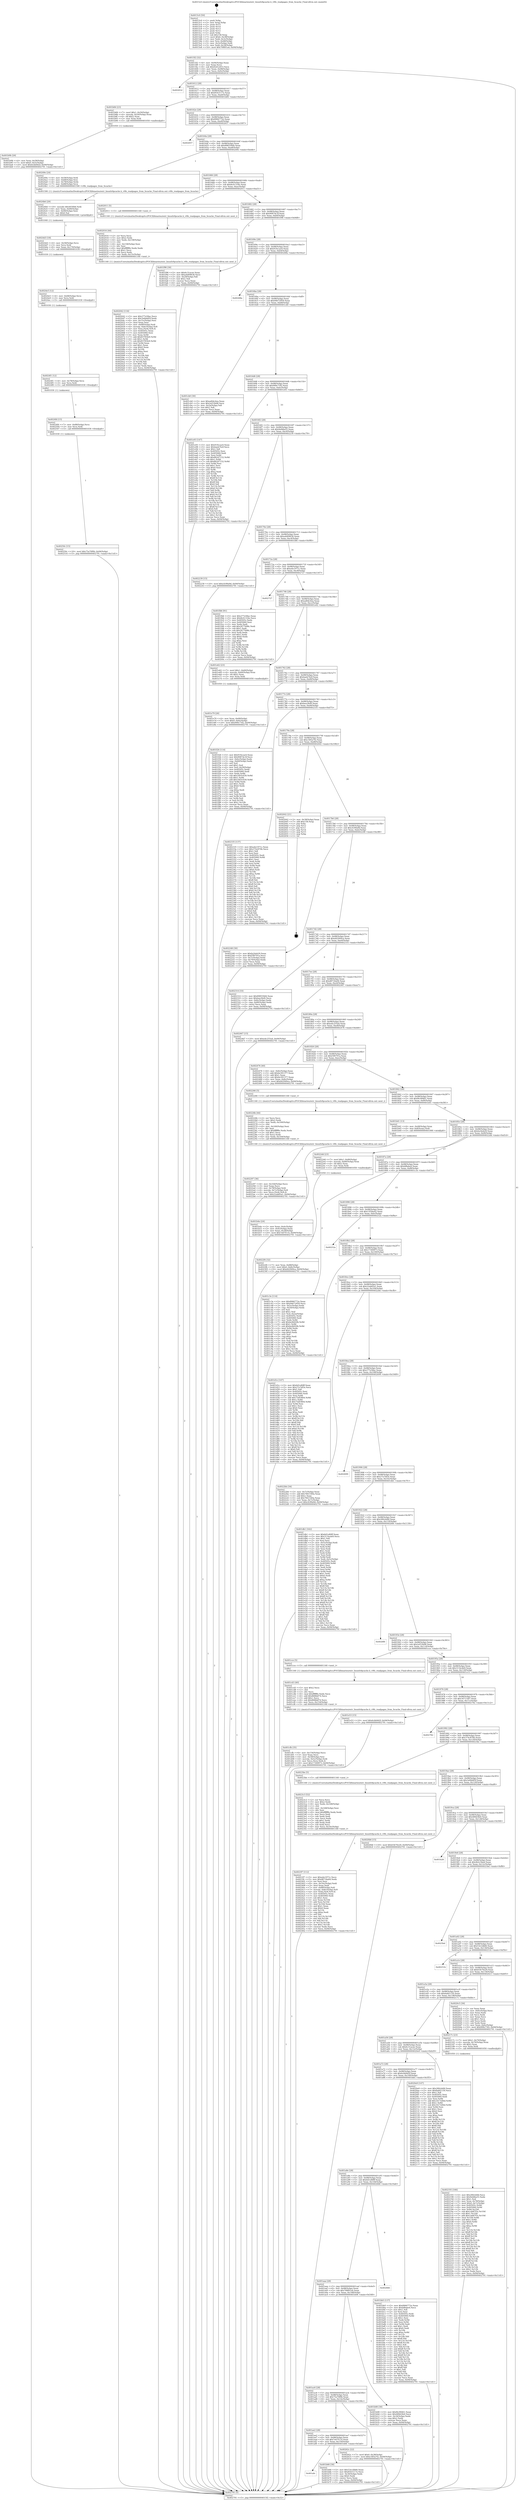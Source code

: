 digraph "0x4015c0" {
  label = "0x4015c0 (/mnt/c/Users/mathe/Desktop/tcc/POCII/binaries/extr_linuxfs9pcache.h_v9fs_readpages_from_fscache_Final-ollvm.out::main(0))"
  labelloc = "t"
  node[shape=record]

  Entry [label="",width=0.3,height=0.3,shape=circle,fillcolor=black,style=filled]
  "0x4015f2" [label="{
     0x4015f2 [32]\l
     | [instrs]\l
     &nbsp;&nbsp;0x4015f2 \<+6\>: mov -0x94(%rbp),%eax\l
     &nbsp;&nbsp;0x4015f8 \<+2\>: mov %eax,%ecx\l
     &nbsp;&nbsp;0x4015fa \<+6\>: sub $0x82d1e653,%ecx\l
     &nbsp;&nbsp;0x401600 \<+6\>: mov %eax,-0x98(%rbp)\l
     &nbsp;&nbsp;0x401606 \<+6\>: mov %ecx,-0x9c(%rbp)\l
     &nbsp;&nbsp;0x40160c \<+6\>: je 000000000040261d \<main+0x105d\>\l
  }"]
  "0x40261d" [label="{
     0x40261d\l
  }", style=dashed]
  "0x401612" [label="{
     0x401612 [28]\l
     | [instrs]\l
     &nbsp;&nbsp;0x401612 \<+5\>: jmp 0000000000401617 \<main+0x57\>\l
     &nbsp;&nbsp;0x401617 \<+6\>: mov -0x98(%rbp),%eax\l
     &nbsp;&nbsp;0x40161d \<+5\>: sub $0x8543117e,%eax\l
     &nbsp;&nbsp;0x401622 \<+6\>: mov %eax,-0xa0(%rbp)\l
     &nbsp;&nbsp;0x401628 \<+6\>: je 0000000000401b84 \<main+0x5c4\>\l
  }"]
  Exit [label="",width=0.3,height=0.3,shape=circle,fillcolor=black,style=filled,peripheries=2]
  "0x401b84" [label="{
     0x401b84 [23]\l
     | [instrs]\l
     &nbsp;&nbsp;0x401b84 \<+7\>: movl $0x1,-0x50(%rbp)\l
     &nbsp;&nbsp;0x401b8b \<+4\>: movslq -0x50(%rbp),%rax\l
     &nbsp;&nbsp;0x401b8f \<+4\>: shl $0x2,%rax\l
     &nbsp;&nbsp;0x401b93 \<+3\>: mov %rax,%rdi\l
     &nbsp;&nbsp;0x401b96 \<+5\>: call 0000000000401050 \<malloc@plt\>\l
     | [calls]\l
     &nbsp;&nbsp;0x401050 \{1\} (unknown)\l
  }"]
  "0x40162e" [label="{
     0x40162e [28]\l
     | [instrs]\l
     &nbsp;&nbsp;0x40162e \<+5\>: jmp 0000000000401633 \<main+0x73\>\l
     &nbsp;&nbsp;0x401633 \<+6\>: mov -0x98(%rbp),%eax\l
     &nbsp;&nbsp;0x401639 \<+5\>: sub $0x8966772e,%eax\l
     &nbsp;&nbsp;0x40163e \<+6\>: mov %eax,-0xa4(%rbp)\l
     &nbsp;&nbsp;0x401644 \<+6\>: je 0000000000402657 \<main+0x1097\>\l
  }"]
  "0x40250c" [label="{
     0x40250c [15]\l
     | [instrs]\l
     &nbsp;&nbsp;0x40250c \<+10\>: movl $0x75a70f0b,-0x94(%rbp)\l
     &nbsp;&nbsp;0x402516 \<+5\>: jmp 0000000000402791 \<main+0x11d1\>\l
  }"]
  "0x402657" [label="{
     0x402657\l
  }", style=dashed]
  "0x40164a" [label="{
     0x40164a [28]\l
     | [instrs]\l
     &nbsp;&nbsp;0x40164a \<+5\>: jmp 000000000040164f \<main+0x8f\>\l
     &nbsp;&nbsp;0x40164f \<+6\>: mov -0x98(%rbp),%eax\l
     &nbsp;&nbsp;0x401655 \<+5\>: sub $0x898559d4,%eax\l
     &nbsp;&nbsp;0x40165a \<+6\>: mov %eax,-0xa8(%rbp)\l
     &nbsp;&nbsp;0x401660 \<+6\>: je 000000000040249e \<main+0xede\>\l
  }"]
  "0x4024fd" [label="{
     0x4024fd [15]\l
     | [instrs]\l
     &nbsp;&nbsp;0x4024fd \<+7\>: mov -0x88(%rbp),%rcx\l
     &nbsp;&nbsp;0x402504 \<+3\>: mov %rcx,%rdi\l
     &nbsp;&nbsp;0x402507 \<+5\>: call 0000000000401030 \<free@plt\>\l
     | [calls]\l
     &nbsp;&nbsp;0x401030 \{1\} (unknown)\l
  }"]
  "0x40249e" [label="{
     0x40249e [24]\l
     | [instrs]\l
     &nbsp;&nbsp;0x40249e \<+4\>: mov -0x58(%rbp),%rdi\l
     &nbsp;&nbsp;0x4024a2 \<+4\>: mov -0x68(%rbp),%rsi\l
     &nbsp;&nbsp;0x4024a6 \<+4\>: mov -0x78(%rbp),%rdx\l
     &nbsp;&nbsp;0x4024aa \<+7\>: mov -0x88(%rbp),%rcx\l
     &nbsp;&nbsp;0x4024b1 \<+5\>: call 0000000000401590 \<v9fs_readpages_from_fscache\>\l
     | [calls]\l
     &nbsp;&nbsp;0x401590 \{1\} (/mnt/c/Users/mathe/Desktop/tcc/POCII/binaries/extr_linuxfs9pcache.h_v9fs_readpages_from_fscache_Final-ollvm.out::v9fs_readpages_from_fscache)\l
  }"]
  "0x401666" [label="{
     0x401666 [28]\l
     | [instrs]\l
     &nbsp;&nbsp;0x401666 \<+5\>: jmp 000000000040166b \<main+0xab\>\l
     &nbsp;&nbsp;0x40166b \<+6\>: mov -0x98(%rbp),%eax\l
     &nbsp;&nbsp;0x401671 \<+5\>: sub $0x8c01334e,%eax\l
     &nbsp;&nbsp;0x401676 \<+6\>: mov %eax,-0xac(%rbp)\l
     &nbsp;&nbsp;0x40167c \<+6\>: je 0000000000402011 \<main+0xa51\>\l
  }"]
  "0x4024f1" [label="{
     0x4024f1 [12]\l
     | [instrs]\l
     &nbsp;&nbsp;0x4024f1 \<+4\>: mov -0x78(%rbp),%rcx\l
     &nbsp;&nbsp;0x4024f5 \<+3\>: mov %rcx,%rdi\l
     &nbsp;&nbsp;0x4024f8 \<+5\>: call 0000000000401030 \<free@plt\>\l
     | [calls]\l
     &nbsp;&nbsp;0x401030 \{1\} (unknown)\l
  }"]
  "0x402011" [label="{
     0x402011 [5]\l
     | [instrs]\l
     &nbsp;&nbsp;0x402011 \<+5\>: call 0000000000401160 \<next_i\>\l
     | [calls]\l
     &nbsp;&nbsp;0x401160 \{1\} (/mnt/c/Users/mathe/Desktop/tcc/POCII/binaries/extr_linuxfs9pcache.h_v9fs_readpages_from_fscache_Final-ollvm.out::next_i)\l
  }"]
  "0x401682" [label="{
     0x401682 [28]\l
     | [instrs]\l
     &nbsp;&nbsp;0x401682 \<+5\>: jmp 0000000000401687 \<main+0xc7\>\l
     &nbsp;&nbsp;0x401687 \<+6\>: mov -0x98(%rbp),%eax\l
     &nbsp;&nbsp;0x40168d \<+5\>: sub $0x9087dc3f,%eax\l
     &nbsp;&nbsp;0x401692 \<+6\>: mov %eax,-0xb0(%rbp)\l
     &nbsp;&nbsp;0x401698 \<+6\>: je 0000000000401f98 \<main+0x9d8\>\l
  }"]
  "0x4024e5" [label="{
     0x4024e5 [12]\l
     | [instrs]\l
     &nbsp;&nbsp;0x4024e5 \<+4\>: mov -0x68(%rbp),%rcx\l
     &nbsp;&nbsp;0x4024e9 \<+3\>: mov %rcx,%rdi\l
     &nbsp;&nbsp;0x4024ec \<+5\>: call 0000000000401030 \<free@plt\>\l
     | [calls]\l
     &nbsp;&nbsp;0x401030 \{1\} (unknown)\l
  }"]
  "0x401f98" [label="{
     0x401f98 [30]\l
     | [instrs]\l
     &nbsp;&nbsp;0x401f98 \<+5\>: mov $0x6c31acee,%eax\l
     &nbsp;&nbsp;0x401f9d \<+5\>: mov $0xa4d09636,%ecx\l
     &nbsp;&nbsp;0x401fa2 \<+3\>: mov -0x29(%rbp),%dl\l
     &nbsp;&nbsp;0x401fa5 \<+3\>: test $0x1,%dl\l
     &nbsp;&nbsp;0x401fa8 \<+3\>: cmovne %ecx,%eax\l
     &nbsp;&nbsp;0x401fab \<+6\>: mov %eax,-0x94(%rbp)\l
     &nbsp;&nbsp;0x401fb1 \<+5\>: jmp 0000000000402791 \<main+0x11d1\>\l
  }"]
  "0x40169e" [label="{
     0x40169e [28]\l
     | [instrs]\l
     &nbsp;&nbsp;0x40169e \<+5\>: jmp 00000000004016a3 \<main+0xe3\>\l
     &nbsp;&nbsp;0x4016a3 \<+6\>: mov -0x98(%rbp),%eax\l
     &nbsp;&nbsp;0x4016a9 \<+5\>: sub $0x919ccac0,%eax\l
     &nbsp;&nbsp;0x4016ae \<+6\>: mov %eax,-0xb4(%rbp)\l
     &nbsp;&nbsp;0x4016b4 \<+6\>: je 000000000040268a \<main+0x10ca\>\l
  }"]
  "0x4024d3" [label="{
     0x4024d3 [18]\l
     | [instrs]\l
     &nbsp;&nbsp;0x4024d3 \<+4\>: mov -0x58(%rbp),%rcx\l
     &nbsp;&nbsp;0x4024d7 \<+3\>: mov %rcx,%rdi\l
     &nbsp;&nbsp;0x4024da \<+6\>: mov %eax,-0x170(%rbp)\l
     &nbsp;&nbsp;0x4024e0 \<+5\>: call 0000000000401030 \<free@plt\>\l
     | [calls]\l
     &nbsp;&nbsp;0x401030 \{1\} (unknown)\l
  }"]
  "0x40268a" [label="{
     0x40268a\l
  }", style=dashed]
  "0x4016ba" [label="{
     0x4016ba [28]\l
     | [instrs]\l
     &nbsp;&nbsp;0x4016ba \<+5\>: jmp 00000000004016bf \<main+0xff\>\l
     &nbsp;&nbsp;0x4016bf \<+6\>: mov -0x98(%rbp),%eax\l
     &nbsp;&nbsp;0x4016c5 \<+5\>: sub $0x94672959,%eax\l
     &nbsp;&nbsp;0x4016ca \<+6\>: mov %eax,-0xb8(%rbp)\l
     &nbsp;&nbsp;0x4016d0 \<+6\>: je 0000000000401cb0 \<main+0x6f0\>\l
  }"]
  "0x4024b6" [label="{
     0x4024b6 [29]\l
     | [instrs]\l
     &nbsp;&nbsp;0x4024b6 \<+10\>: movabs $0x4030b6,%rdi\l
     &nbsp;&nbsp;0x4024c0 \<+6\>: mov %eax,-0x90(%rbp)\l
     &nbsp;&nbsp;0x4024c6 \<+6\>: mov -0x90(%rbp),%esi\l
     &nbsp;&nbsp;0x4024cc \<+2\>: mov $0x0,%al\l
     &nbsp;&nbsp;0x4024ce \<+5\>: call 0000000000401040 \<printf@plt\>\l
     | [calls]\l
     &nbsp;&nbsp;0x401040 \{1\} (unknown)\l
  }"]
  "0x401cb0" [label="{
     0x401cb0 [30]\l
     | [instrs]\l
     &nbsp;&nbsp;0x401cb0 \<+5\>: mov $0xad0dc4ea,%eax\l
     &nbsp;&nbsp;0x401cb5 \<+5\>: mov $0x2ef33b98,%ecx\l
     &nbsp;&nbsp;0x401cba \<+3\>: mov -0x2a(%rbp),%dl\l
     &nbsp;&nbsp;0x401cbd \<+3\>: test $0x1,%dl\l
     &nbsp;&nbsp;0x401cc0 \<+3\>: cmovne %ecx,%eax\l
     &nbsp;&nbsp;0x401cc3 \<+6\>: mov %eax,-0x94(%rbp)\l
     &nbsp;&nbsp;0x401cc9 \<+5\>: jmp 0000000000402791 \<main+0x11d1\>\l
  }"]
  "0x4016d6" [label="{
     0x4016d6 [28]\l
     | [instrs]\l
     &nbsp;&nbsp;0x4016d6 \<+5\>: jmp 00000000004016db \<main+0x11b\>\l
     &nbsp;&nbsp;0x4016db \<+6\>: mov -0x98(%rbp),%eax\l
     &nbsp;&nbsp;0x4016e1 \<+5\>: sub $0x999c73f2,%eax\l
     &nbsp;&nbsp;0x4016e6 \<+6\>: mov %eax,-0xbc(%rbp)\l
     &nbsp;&nbsp;0x4016ec \<+6\>: je 0000000000401e93 \<main+0x8d3\>\l
  }"]
  "0x4023f7" [label="{
     0x4023f7 [112]\l
     | [instrs]\l
     &nbsp;&nbsp;0x4023f7 \<+5\>: mov $0xa4e1971c,%ecx\l
     &nbsp;&nbsp;0x4023fc \<+5\>: mov $0xd8734a04,%edx\l
     &nbsp;&nbsp;0x402401 \<+2\>: xor %esi,%esi\l
     &nbsp;&nbsp;0x402403 \<+6\>: mov -0x16c(%rbp),%edi\l
     &nbsp;&nbsp;0x402409 \<+3\>: imul %eax,%edi\l
     &nbsp;&nbsp;0x40240c \<+7\>: mov -0x88(%rbp),%r8\l
     &nbsp;&nbsp;0x402413 \<+7\>: movslq -0x8c(%rbp),%r9\l
     &nbsp;&nbsp;0x40241a \<+4\>: mov %edi,(%r8,%r9,4)\l
     &nbsp;&nbsp;0x40241e \<+7\>: mov 0x40505c,%eax\l
     &nbsp;&nbsp;0x402425 \<+7\>: mov 0x405060,%edi\l
     &nbsp;&nbsp;0x40242c \<+3\>: sub $0x1,%esi\l
     &nbsp;&nbsp;0x40242f \<+3\>: mov %eax,%r10d\l
     &nbsp;&nbsp;0x402432 \<+3\>: add %esi,%r10d\l
     &nbsp;&nbsp;0x402435 \<+4\>: imul %r10d,%eax\l
     &nbsp;&nbsp;0x402439 \<+3\>: and $0x1,%eax\l
     &nbsp;&nbsp;0x40243c \<+3\>: cmp $0x0,%eax\l
     &nbsp;&nbsp;0x40243f \<+4\>: sete %r11b\l
     &nbsp;&nbsp;0x402443 \<+3\>: cmp $0xa,%edi\l
     &nbsp;&nbsp;0x402446 \<+3\>: setl %bl\l
     &nbsp;&nbsp;0x402449 \<+3\>: mov %r11b,%r14b\l
     &nbsp;&nbsp;0x40244c \<+3\>: and %bl,%r14b\l
     &nbsp;&nbsp;0x40244f \<+3\>: xor %bl,%r11b\l
     &nbsp;&nbsp;0x402452 \<+3\>: or %r11b,%r14b\l
     &nbsp;&nbsp;0x402455 \<+4\>: test $0x1,%r14b\l
     &nbsp;&nbsp;0x402459 \<+3\>: cmovne %edx,%ecx\l
     &nbsp;&nbsp;0x40245c \<+6\>: mov %ecx,-0x94(%rbp)\l
     &nbsp;&nbsp;0x402462 \<+5\>: jmp 0000000000402791 \<main+0x11d1\>\l
  }"]
  "0x401e93" [label="{
     0x401e93 [147]\l
     | [instrs]\l
     &nbsp;&nbsp;0x401e93 \<+5\>: mov $0x919ccac0,%eax\l
     &nbsp;&nbsp;0x401e98 \<+5\>: mov $0xbaeb7b2f,%ecx\l
     &nbsp;&nbsp;0x401e9d \<+2\>: mov $0x1,%dl\l
     &nbsp;&nbsp;0x401e9f \<+7\>: mov 0x40505c,%esi\l
     &nbsp;&nbsp;0x401ea6 \<+7\>: mov 0x405060,%edi\l
     &nbsp;&nbsp;0x401ead \<+3\>: mov %esi,%r8d\l
     &nbsp;&nbsp;0x401eb0 \<+7\>: add $0x862d7152,%r8d\l
     &nbsp;&nbsp;0x401eb7 \<+4\>: sub $0x1,%r8d\l
     &nbsp;&nbsp;0x401ebb \<+7\>: sub $0x862d7152,%r8d\l
     &nbsp;&nbsp;0x401ec2 \<+4\>: imul %r8d,%esi\l
     &nbsp;&nbsp;0x401ec6 \<+3\>: and $0x1,%esi\l
     &nbsp;&nbsp;0x401ec9 \<+3\>: cmp $0x0,%esi\l
     &nbsp;&nbsp;0x401ecc \<+4\>: sete %r9b\l
     &nbsp;&nbsp;0x401ed0 \<+3\>: cmp $0xa,%edi\l
     &nbsp;&nbsp;0x401ed3 \<+4\>: setl %r10b\l
     &nbsp;&nbsp;0x401ed7 \<+3\>: mov %r9b,%r11b\l
     &nbsp;&nbsp;0x401eda \<+4\>: xor $0xff,%r11b\l
     &nbsp;&nbsp;0x401ede \<+3\>: mov %r10b,%bl\l
     &nbsp;&nbsp;0x401ee1 \<+3\>: xor $0xff,%bl\l
     &nbsp;&nbsp;0x401ee4 \<+3\>: xor $0x0,%dl\l
     &nbsp;&nbsp;0x401ee7 \<+3\>: mov %r11b,%r14b\l
     &nbsp;&nbsp;0x401eea \<+4\>: and $0x0,%r14b\l
     &nbsp;&nbsp;0x401eee \<+3\>: and %dl,%r9b\l
     &nbsp;&nbsp;0x401ef1 \<+3\>: mov %bl,%r15b\l
     &nbsp;&nbsp;0x401ef4 \<+4\>: and $0x0,%r15b\l
     &nbsp;&nbsp;0x401ef8 \<+3\>: and %dl,%r10b\l
     &nbsp;&nbsp;0x401efb \<+3\>: or %r9b,%r14b\l
     &nbsp;&nbsp;0x401efe \<+3\>: or %r10b,%r15b\l
     &nbsp;&nbsp;0x401f01 \<+3\>: xor %r15b,%r14b\l
     &nbsp;&nbsp;0x401f04 \<+3\>: or %bl,%r11b\l
     &nbsp;&nbsp;0x401f07 \<+4\>: xor $0xff,%r11b\l
     &nbsp;&nbsp;0x401f0b \<+3\>: or $0x0,%dl\l
     &nbsp;&nbsp;0x401f0e \<+3\>: and %dl,%r11b\l
     &nbsp;&nbsp;0x401f11 \<+3\>: or %r11b,%r14b\l
     &nbsp;&nbsp;0x401f14 \<+4\>: test $0x1,%r14b\l
     &nbsp;&nbsp;0x401f18 \<+3\>: cmovne %ecx,%eax\l
     &nbsp;&nbsp;0x401f1b \<+6\>: mov %eax,-0x94(%rbp)\l
     &nbsp;&nbsp;0x401f21 \<+5\>: jmp 0000000000402791 \<main+0x11d1\>\l
  }"]
  "0x4016f2" [label="{
     0x4016f2 [28]\l
     | [instrs]\l
     &nbsp;&nbsp;0x4016f2 \<+5\>: jmp 00000000004016f7 \<main+0x137\>\l
     &nbsp;&nbsp;0x4016f7 \<+6\>: mov -0x98(%rbp),%eax\l
     &nbsp;&nbsp;0x4016fd \<+5\>: sub $0x9efd6a55,%eax\l
     &nbsp;&nbsp;0x401702 \<+6\>: mov %eax,-0xc0(%rbp)\l
     &nbsp;&nbsp;0x401708 \<+6\>: je 0000000000402239 \<main+0xc79\>\l
  }"]
  "0x4023c3" [label="{
     0x4023c3 [52]\l
     | [instrs]\l
     &nbsp;&nbsp;0x4023c3 \<+2\>: xor %ecx,%ecx\l
     &nbsp;&nbsp;0x4023c5 \<+5\>: mov $0x2,%edx\l
     &nbsp;&nbsp;0x4023ca \<+6\>: mov %edx,-0x168(%rbp)\l
     &nbsp;&nbsp;0x4023d0 \<+1\>: cltd\l
     &nbsp;&nbsp;0x4023d1 \<+6\>: mov -0x168(%rbp),%esi\l
     &nbsp;&nbsp;0x4023d7 \<+2\>: idiv %esi\l
     &nbsp;&nbsp;0x4023d9 \<+6\>: imul $0xfffffffe,%edx,%edx\l
     &nbsp;&nbsp;0x4023df \<+2\>: mov %ecx,%edi\l
     &nbsp;&nbsp;0x4023e1 \<+2\>: sub %edx,%edi\l
     &nbsp;&nbsp;0x4023e3 \<+2\>: mov %ecx,%edx\l
     &nbsp;&nbsp;0x4023e5 \<+3\>: sub $0x1,%edx\l
     &nbsp;&nbsp;0x4023e8 \<+2\>: add %edx,%edi\l
     &nbsp;&nbsp;0x4023ea \<+2\>: sub %edi,%ecx\l
     &nbsp;&nbsp;0x4023ec \<+6\>: mov %ecx,-0x16c(%rbp)\l
     &nbsp;&nbsp;0x4023f2 \<+5\>: call 0000000000401160 \<next_i\>\l
     | [calls]\l
     &nbsp;&nbsp;0x401160 \{1\} (/mnt/c/Users/mathe/Desktop/tcc/POCII/binaries/extr_linuxfs9pcache.h_v9fs_readpages_from_fscache_Final-ollvm.out::next_i)\l
  }"]
  "0x402239" [label="{
     0x402239 [15]\l
     | [instrs]\l
     &nbsp;&nbsp;0x402239 \<+10\>: movl $0xcfc99a9d,-0x94(%rbp)\l
     &nbsp;&nbsp;0x402243 \<+5\>: jmp 0000000000402791 \<main+0x11d1\>\l
  }"]
  "0x40170e" [label="{
     0x40170e [28]\l
     | [instrs]\l
     &nbsp;&nbsp;0x40170e \<+5\>: jmp 0000000000401713 \<main+0x153\>\l
     &nbsp;&nbsp;0x401713 \<+6\>: mov -0x98(%rbp),%eax\l
     &nbsp;&nbsp;0x401719 \<+5\>: sub $0xa4d09636,%eax\l
     &nbsp;&nbsp;0x40171e \<+6\>: mov %eax,-0xc4(%rbp)\l
     &nbsp;&nbsp;0x401724 \<+6\>: je 0000000000401fb6 \<main+0x9f6\>\l
  }"]
  "0x4022f4" [label="{
     0x4022f4 [32]\l
     | [instrs]\l
     &nbsp;&nbsp;0x4022f4 \<+7\>: mov %rax,-0x88(%rbp)\l
     &nbsp;&nbsp;0x4022fb \<+10\>: movl $0x0,-0x8c(%rbp)\l
     &nbsp;&nbsp;0x402305 \<+10\>: movl $0xd42949ca,-0x94(%rbp)\l
     &nbsp;&nbsp;0x40230f \<+5\>: jmp 0000000000402791 \<main+0x11d1\>\l
  }"]
  "0x401fb6" [label="{
     0x401fb6 [91]\l
     | [instrs]\l
     &nbsp;&nbsp;0x401fb6 \<+5\>: mov $0x277e58ac,%eax\l
     &nbsp;&nbsp;0x401fbb \<+5\>: mov $0x8c01334e,%ecx\l
     &nbsp;&nbsp;0x401fc0 \<+7\>: mov 0x40505c,%edx\l
     &nbsp;&nbsp;0x401fc7 \<+7\>: mov 0x405060,%esi\l
     &nbsp;&nbsp;0x401fce \<+2\>: mov %edx,%edi\l
     &nbsp;&nbsp;0x401fd0 \<+6\>: add $0x2677b98c,%edi\l
     &nbsp;&nbsp;0x401fd6 \<+3\>: sub $0x1,%edi\l
     &nbsp;&nbsp;0x401fd9 \<+6\>: sub $0x2677b98c,%edi\l
     &nbsp;&nbsp;0x401fdf \<+3\>: imul %edi,%edx\l
     &nbsp;&nbsp;0x401fe2 \<+3\>: and $0x1,%edx\l
     &nbsp;&nbsp;0x401fe5 \<+3\>: cmp $0x0,%edx\l
     &nbsp;&nbsp;0x401fe8 \<+4\>: sete %r8b\l
     &nbsp;&nbsp;0x401fec \<+3\>: cmp $0xa,%esi\l
     &nbsp;&nbsp;0x401fef \<+4\>: setl %r9b\l
     &nbsp;&nbsp;0x401ff3 \<+3\>: mov %r8b,%r10b\l
     &nbsp;&nbsp;0x401ff6 \<+3\>: and %r9b,%r10b\l
     &nbsp;&nbsp;0x401ff9 \<+3\>: xor %r9b,%r8b\l
     &nbsp;&nbsp;0x401ffc \<+3\>: or %r8b,%r10b\l
     &nbsp;&nbsp;0x401fff \<+4\>: test $0x1,%r10b\l
     &nbsp;&nbsp;0x402003 \<+3\>: cmovne %ecx,%eax\l
     &nbsp;&nbsp;0x402006 \<+6\>: mov %eax,-0x94(%rbp)\l
     &nbsp;&nbsp;0x40200c \<+5\>: jmp 0000000000402791 \<main+0x11d1\>\l
  }"]
  "0x40172a" [label="{
     0x40172a [28]\l
     | [instrs]\l
     &nbsp;&nbsp;0x40172a \<+5\>: jmp 000000000040172f \<main+0x16f\>\l
     &nbsp;&nbsp;0x40172f \<+6\>: mov -0x98(%rbp),%eax\l
     &nbsp;&nbsp;0x401735 \<+5\>: sub $0xa4e1971c,%eax\l
     &nbsp;&nbsp;0x40173a \<+6\>: mov %eax,-0xc8(%rbp)\l
     &nbsp;&nbsp;0x401740 \<+6\>: je 0000000000402727 \<main+0x1167\>\l
  }"]
  "0x402297" [label="{
     0x402297 [36]\l
     | [instrs]\l
     &nbsp;&nbsp;0x402297 \<+6\>: mov -0x164(%rbp),%ecx\l
     &nbsp;&nbsp;0x40229d \<+3\>: imul %eax,%ecx\l
     &nbsp;&nbsp;0x4022a0 \<+4\>: mov -0x78(%rbp),%rdi\l
     &nbsp;&nbsp;0x4022a4 \<+4\>: movslq -0x7c(%rbp),%r8\l
     &nbsp;&nbsp;0x4022a8 \<+4\>: mov %ecx,(%rdi,%r8,4)\l
     &nbsp;&nbsp;0x4022ac \<+10\>: movl $0x22ab85a1,-0x94(%rbp)\l
     &nbsp;&nbsp;0x4022b6 \<+5\>: jmp 0000000000402791 \<main+0x11d1\>\l
  }"]
  "0x402727" [label="{
     0x402727\l
  }", style=dashed]
  "0x401746" [label="{
     0x401746 [28]\l
     | [instrs]\l
     &nbsp;&nbsp;0x401746 \<+5\>: jmp 000000000040174b \<main+0x18b\>\l
     &nbsp;&nbsp;0x40174b \<+6\>: mov -0x98(%rbp),%eax\l
     &nbsp;&nbsp;0x401751 \<+5\>: sub $0xad0dc4ea,%eax\l
     &nbsp;&nbsp;0x401756 \<+6\>: mov %eax,-0xcc(%rbp)\l
     &nbsp;&nbsp;0x40175c \<+6\>: je 0000000000401e62 \<main+0x8a2\>\l
  }"]
  "0x40226b" [label="{
     0x40226b [44]\l
     | [instrs]\l
     &nbsp;&nbsp;0x40226b \<+2\>: xor %ecx,%ecx\l
     &nbsp;&nbsp;0x40226d \<+5\>: mov $0x2,%edx\l
     &nbsp;&nbsp;0x402272 \<+6\>: mov %edx,-0x160(%rbp)\l
     &nbsp;&nbsp;0x402278 \<+1\>: cltd\l
     &nbsp;&nbsp;0x402279 \<+6\>: mov -0x160(%rbp),%esi\l
     &nbsp;&nbsp;0x40227f \<+2\>: idiv %esi\l
     &nbsp;&nbsp;0x402281 \<+6\>: imul $0xfffffffe,%edx,%edx\l
     &nbsp;&nbsp;0x402287 \<+3\>: sub $0x1,%ecx\l
     &nbsp;&nbsp;0x40228a \<+2\>: sub %ecx,%edx\l
     &nbsp;&nbsp;0x40228c \<+6\>: mov %edx,-0x164(%rbp)\l
     &nbsp;&nbsp;0x402292 \<+5\>: call 0000000000401160 \<next_i\>\l
     | [calls]\l
     &nbsp;&nbsp;0x401160 \{1\} (/mnt/c/Users/mathe/Desktop/tcc/POCII/binaries/extr_linuxfs9pcache.h_v9fs_readpages_from_fscache_Final-ollvm.out::next_i)\l
  }"]
  "0x401e62" [label="{
     0x401e62 [23]\l
     | [instrs]\l
     &nbsp;&nbsp;0x401e62 \<+7\>: movl $0x1,-0x60(%rbp)\l
     &nbsp;&nbsp;0x401e69 \<+4\>: movslq -0x60(%rbp),%rax\l
     &nbsp;&nbsp;0x401e6d \<+4\>: shl $0x2,%rax\l
     &nbsp;&nbsp;0x401e71 \<+3\>: mov %rax,%rdi\l
     &nbsp;&nbsp;0x401e74 \<+5\>: call 0000000000401050 \<malloc@plt\>\l
     | [calls]\l
     &nbsp;&nbsp;0x401050 \{1\} (unknown)\l
  }"]
  "0x401762" [label="{
     0x401762 [28]\l
     | [instrs]\l
     &nbsp;&nbsp;0x401762 \<+5\>: jmp 0000000000401767 \<main+0x1a7\>\l
     &nbsp;&nbsp;0x401767 \<+6\>: mov -0x98(%rbp),%eax\l
     &nbsp;&nbsp;0x40176d \<+5\>: sub $0xbaeb7b2f,%eax\l
     &nbsp;&nbsp;0x401772 \<+6\>: mov %eax,-0xd0(%rbp)\l
     &nbsp;&nbsp;0x401778 \<+6\>: je 0000000000401f26 \<main+0x966\>\l
  }"]
  "0x402193" [label="{
     0x402193 [166]\l
     | [instrs]\l
     &nbsp;&nbsp;0x402193 \<+5\>: mov $0x280cb4fd,%ecx\l
     &nbsp;&nbsp;0x402198 \<+5\>: mov $0x9efd6a55,%edx\l
     &nbsp;&nbsp;0x40219d \<+3\>: mov $0x1,%sil\l
     &nbsp;&nbsp;0x4021a0 \<+4\>: mov %rax,-0x78(%rbp)\l
     &nbsp;&nbsp;0x4021a4 \<+7\>: movl $0x0,-0x7c(%rbp)\l
     &nbsp;&nbsp;0x4021ab \<+8\>: mov 0x40505c,%r8d\l
     &nbsp;&nbsp;0x4021b3 \<+8\>: mov 0x405060,%r9d\l
     &nbsp;&nbsp;0x4021bb \<+3\>: mov %r8d,%r10d\l
     &nbsp;&nbsp;0x4021be \<+7\>: sub $0x1ab87f3c,%r10d\l
     &nbsp;&nbsp;0x4021c5 \<+4\>: sub $0x1,%r10d\l
     &nbsp;&nbsp;0x4021c9 \<+7\>: add $0x1ab87f3c,%r10d\l
     &nbsp;&nbsp;0x4021d0 \<+4\>: imul %r10d,%r8d\l
     &nbsp;&nbsp;0x4021d4 \<+4\>: and $0x1,%r8d\l
     &nbsp;&nbsp;0x4021d8 \<+4\>: cmp $0x0,%r8d\l
     &nbsp;&nbsp;0x4021dc \<+4\>: sete %r11b\l
     &nbsp;&nbsp;0x4021e0 \<+4\>: cmp $0xa,%r9d\l
     &nbsp;&nbsp;0x4021e4 \<+3\>: setl %bl\l
     &nbsp;&nbsp;0x4021e7 \<+3\>: mov %r11b,%r14b\l
     &nbsp;&nbsp;0x4021ea \<+4\>: xor $0xff,%r14b\l
     &nbsp;&nbsp;0x4021ee \<+3\>: mov %bl,%r15b\l
     &nbsp;&nbsp;0x4021f1 \<+4\>: xor $0xff,%r15b\l
     &nbsp;&nbsp;0x4021f5 \<+4\>: xor $0x1,%sil\l
     &nbsp;&nbsp;0x4021f9 \<+3\>: mov %r14b,%r12b\l
     &nbsp;&nbsp;0x4021fc \<+4\>: and $0xff,%r12b\l
     &nbsp;&nbsp;0x402200 \<+3\>: and %sil,%r11b\l
     &nbsp;&nbsp;0x402203 \<+3\>: mov %r15b,%r13b\l
     &nbsp;&nbsp;0x402206 \<+4\>: and $0xff,%r13b\l
     &nbsp;&nbsp;0x40220a \<+3\>: and %sil,%bl\l
     &nbsp;&nbsp;0x40220d \<+3\>: or %r11b,%r12b\l
     &nbsp;&nbsp;0x402210 \<+3\>: or %bl,%r13b\l
     &nbsp;&nbsp;0x402213 \<+3\>: xor %r13b,%r12b\l
     &nbsp;&nbsp;0x402216 \<+3\>: or %r15b,%r14b\l
     &nbsp;&nbsp;0x402219 \<+4\>: xor $0xff,%r14b\l
     &nbsp;&nbsp;0x40221d \<+4\>: or $0x1,%sil\l
     &nbsp;&nbsp;0x402221 \<+3\>: and %sil,%r14b\l
     &nbsp;&nbsp;0x402224 \<+3\>: or %r14b,%r12b\l
     &nbsp;&nbsp;0x402227 \<+4\>: test $0x1,%r12b\l
     &nbsp;&nbsp;0x40222b \<+3\>: cmovne %edx,%ecx\l
     &nbsp;&nbsp;0x40222e \<+6\>: mov %ecx,-0x94(%rbp)\l
     &nbsp;&nbsp;0x402234 \<+5\>: jmp 0000000000402791 \<main+0x11d1\>\l
  }"]
  "0x401f26" [label="{
     0x401f26 [114]\l
     | [instrs]\l
     &nbsp;&nbsp;0x401f26 \<+5\>: mov $0x919ccac0,%eax\l
     &nbsp;&nbsp;0x401f2b \<+5\>: mov $0x9087dc3f,%ecx\l
     &nbsp;&nbsp;0x401f30 \<+3\>: mov -0x6c(%rbp),%edx\l
     &nbsp;&nbsp;0x401f33 \<+3\>: cmp -0x60(%rbp),%edx\l
     &nbsp;&nbsp;0x401f36 \<+4\>: setl %sil\l
     &nbsp;&nbsp;0x401f3a \<+4\>: and $0x1,%sil\l
     &nbsp;&nbsp;0x401f3e \<+4\>: mov %sil,-0x29(%rbp)\l
     &nbsp;&nbsp;0x401f42 \<+7\>: mov 0x40505c,%edx\l
     &nbsp;&nbsp;0x401f49 \<+7\>: mov 0x405060,%edi\l
     &nbsp;&nbsp;0x401f50 \<+3\>: mov %edx,%r8d\l
     &nbsp;&nbsp;0x401f53 \<+7\>: sub $0x1603c030,%r8d\l
     &nbsp;&nbsp;0x401f5a \<+4\>: sub $0x1,%r8d\l
     &nbsp;&nbsp;0x401f5e \<+7\>: add $0x1603c030,%r8d\l
     &nbsp;&nbsp;0x401f65 \<+4\>: imul %r8d,%edx\l
     &nbsp;&nbsp;0x401f69 \<+3\>: and $0x1,%edx\l
     &nbsp;&nbsp;0x401f6c \<+3\>: cmp $0x0,%edx\l
     &nbsp;&nbsp;0x401f6f \<+4\>: sete %sil\l
     &nbsp;&nbsp;0x401f73 \<+3\>: cmp $0xa,%edi\l
     &nbsp;&nbsp;0x401f76 \<+4\>: setl %r9b\l
     &nbsp;&nbsp;0x401f7a \<+3\>: mov %sil,%r10b\l
     &nbsp;&nbsp;0x401f7d \<+3\>: and %r9b,%r10b\l
     &nbsp;&nbsp;0x401f80 \<+3\>: xor %r9b,%sil\l
     &nbsp;&nbsp;0x401f83 \<+3\>: or %sil,%r10b\l
     &nbsp;&nbsp;0x401f86 \<+4\>: test $0x1,%r10b\l
     &nbsp;&nbsp;0x401f8a \<+3\>: cmovne %ecx,%eax\l
     &nbsp;&nbsp;0x401f8d \<+6\>: mov %eax,-0x94(%rbp)\l
     &nbsp;&nbsp;0x401f93 \<+5\>: jmp 0000000000402791 \<main+0x11d1\>\l
  }"]
  "0x40177e" [label="{
     0x40177e [28]\l
     | [instrs]\l
     &nbsp;&nbsp;0x40177e \<+5\>: jmp 0000000000401783 \<main+0x1c3\>\l
     &nbsp;&nbsp;0x401783 \<+6\>: mov -0x98(%rbp),%eax\l
     &nbsp;&nbsp;0x401789 \<+5\>: sub $0xbea3fef0,%eax\l
     &nbsp;&nbsp;0x40178e \<+6\>: mov %eax,-0xd4(%rbp)\l
     &nbsp;&nbsp;0x401794 \<+6\>: je 0000000000402335 \<main+0xd75\>\l
  }"]
  "0x402042" [label="{
     0x402042 [116]\l
     | [instrs]\l
     &nbsp;&nbsp;0x402042 \<+5\>: mov $0x277e58ac,%ecx\l
     &nbsp;&nbsp;0x402047 \<+5\>: mov $0x3e6bb85f,%edx\l
     &nbsp;&nbsp;0x40204c \<+6\>: mov -0x15c(%rbp),%esi\l
     &nbsp;&nbsp;0x402052 \<+3\>: imul %eax,%esi\l
     &nbsp;&nbsp;0x402055 \<+4\>: mov -0x68(%rbp),%rdi\l
     &nbsp;&nbsp;0x402059 \<+4\>: movslq -0x6c(%rbp),%r8\l
     &nbsp;&nbsp;0x40205d \<+4\>: mov %esi,(%rdi,%r8,4)\l
     &nbsp;&nbsp;0x402061 \<+7\>: mov 0x40505c,%eax\l
     &nbsp;&nbsp;0x402068 \<+7\>: mov 0x405060,%esi\l
     &nbsp;&nbsp;0x40206f \<+3\>: mov %eax,%r9d\l
     &nbsp;&nbsp;0x402072 \<+7\>: add $0x83785fe9,%r9d\l
     &nbsp;&nbsp;0x402079 \<+4\>: sub $0x1,%r9d\l
     &nbsp;&nbsp;0x40207d \<+7\>: sub $0x83785fe9,%r9d\l
     &nbsp;&nbsp;0x402084 \<+4\>: imul %r9d,%eax\l
     &nbsp;&nbsp;0x402088 \<+3\>: and $0x1,%eax\l
     &nbsp;&nbsp;0x40208b \<+3\>: cmp $0x0,%eax\l
     &nbsp;&nbsp;0x40208e \<+4\>: sete %r10b\l
     &nbsp;&nbsp;0x402092 \<+3\>: cmp $0xa,%esi\l
     &nbsp;&nbsp;0x402095 \<+4\>: setl %r11b\l
     &nbsp;&nbsp;0x402099 \<+3\>: mov %r10b,%bl\l
     &nbsp;&nbsp;0x40209c \<+3\>: and %r11b,%bl\l
     &nbsp;&nbsp;0x40209f \<+3\>: xor %r11b,%r10b\l
     &nbsp;&nbsp;0x4020a2 \<+3\>: or %r10b,%bl\l
     &nbsp;&nbsp;0x4020a5 \<+3\>: test $0x1,%bl\l
     &nbsp;&nbsp;0x4020a8 \<+3\>: cmovne %edx,%ecx\l
     &nbsp;&nbsp;0x4020ab \<+6\>: mov %ecx,-0x94(%rbp)\l
     &nbsp;&nbsp;0x4020b1 \<+5\>: jmp 0000000000402791 \<main+0x11d1\>\l
  }"]
  "0x402335" [label="{
     0x402335 [137]\l
     | [instrs]\l
     &nbsp;&nbsp;0x402335 \<+5\>: mov $0xa4e1971c,%eax\l
     &nbsp;&nbsp;0x40233a \<+5\>: mov $0x374c870b,%ecx\l
     &nbsp;&nbsp;0x40233f \<+2\>: mov $0x1,%dl\l
     &nbsp;&nbsp;0x402341 \<+2\>: xor %esi,%esi\l
     &nbsp;&nbsp;0x402343 \<+7\>: mov 0x40505c,%edi\l
     &nbsp;&nbsp;0x40234a \<+8\>: mov 0x405060,%r8d\l
     &nbsp;&nbsp;0x402352 \<+3\>: sub $0x1,%esi\l
     &nbsp;&nbsp;0x402355 \<+3\>: mov %edi,%r9d\l
     &nbsp;&nbsp;0x402358 \<+3\>: add %esi,%r9d\l
     &nbsp;&nbsp;0x40235b \<+4\>: imul %r9d,%edi\l
     &nbsp;&nbsp;0x40235f \<+3\>: and $0x1,%edi\l
     &nbsp;&nbsp;0x402362 \<+3\>: cmp $0x0,%edi\l
     &nbsp;&nbsp;0x402365 \<+4\>: sete %r10b\l
     &nbsp;&nbsp;0x402369 \<+4\>: cmp $0xa,%r8d\l
     &nbsp;&nbsp;0x40236d \<+4\>: setl %r11b\l
     &nbsp;&nbsp;0x402371 \<+3\>: mov %r10b,%bl\l
     &nbsp;&nbsp;0x402374 \<+3\>: xor $0xff,%bl\l
     &nbsp;&nbsp;0x402377 \<+3\>: mov %r11b,%r14b\l
     &nbsp;&nbsp;0x40237a \<+4\>: xor $0xff,%r14b\l
     &nbsp;&nbsp;0x40237e \<+3\>: xor $0x0,%dl\l
     &nbsp;&nbsp;0x402381 \<+3\>: mov %bl,%r15b\l
     &nbsp;&nbsp;0x402384 \<+4\>: and $0x0,%r15b\l
     &nbsp;&nbsp;0x402388 \<+3\>: and %dl,%r10b\l
     &nbsp;&nbsp;0x40238b \<+3\>: mov %r14b,%r12b\l
     &nbsp;&nbsp;0x40238e \<+4\>: and $0x0,%r12b\l
     &nbsp;&nbsp;0x402392 \<+3\>: and %dl,%r11b\l
     &nbsp;&nbsp;0x402395 \<+3\>: or %r10b,%r15b\l
     &nbsp;&nbsp;0x402398 \<+3\>: or %r11b,%r12b\l
     &nbsp;&nbsp;0x40239b \<+3\>: xor %r12b,%r15b\l
     &nbsp;&nbsp;0x40239e \<+3\>: or %r14b,%bl\l
     &nbsp;&nbsp;0x4023a1 \<+3\>: xor $0xff,%bl\l
     &nbsp;&nbsp;0x4023a4 \<+3\>: or $0x0,%dl\l
     &nbsp;&nbsp;0x4023a7 \<+2\>: and %dl,%bl\l
     &nbsp;&nbsp;0x4023a9 \<+3\>: or %bl,%r15b\l
     &nbsp;&nbsp;0x4023ac \<+4\>: test $0x1,%r15b\l
     &nbsp;&nbsp;0x4023b0 \<+3\>: cmovne %ecx,%eax\l
     &nbsp;&nbsp;0x4023b3 \<+6\>: mov %eax,-0x94(%rbp)\l
     &nbsp;&nbsp;0x4023b9 \<+5\>: jmp 0000000000402791 \<main+0x11d1\>\l
  }"]
  "0x40179a" [label="{
     0x40179a [28]\l
     | [instrs]\l
     &nbsp;&nbsp;0x40179a \<+5\>: jmp 000000000040179f \<main+0x1df\>\l
     &nbsp;&nbsp;0x40179f \<+6\>: mov -0x98(%rbp),%eax\l
     &nbsp;&nbsp;0x4017a5 \<+5\>: sub $0xc585a7f2,%eax\l
     &nbsp;&nbsp;0x4017aa \<+6\>: mov %eax,-0xd8(%rbp)\l
     &nbsp;&nbsp;0x4017b0 \<+6\>: je 0000000000402642 \<main+0x1082\>\l
  }"]
  "0x402016" [label="{
     0x402016 [44]\l
     | [instrs]\l
     &nbsp;&nbsp;0x402016 \<+2\>: xor %ecx,%ecx\l
     &nbsp;&nbsp;0x402018 \<+5\>: mov $0x2,%edx\l
     &nbsp;&nbsp;0x40201d \<+6\>: mov %edx,-0x158(%rbp)\l
     &nbsp;&nbsp;0x402023 \<+1\>: cltd\l
     &nbsp;&nbsp;0x402024 \<+6\>: mov -0x158(%rbp),%esi\l
     &nbsp;&nbsp;0x40202a \<+2\>: idiv %esi\l
     &nbsp;&nbsp;0x40202c \<+6\>: imul $0xfffffffe,%edx,%edx\l
     &nbsp;&nbsp;0x402032 \<+3\>: sub $0x1,%ecx\l
     &nbsp;&nbsp;0x402035 \<+2\>: sub %ecx,%edx\l
     &nbsp;&nbsp;0x402037 \<+6\>: mov %edx,-0x15c(%rbp)\l
     &nbsp;&nbsp;0x40203d \<+5\>: call 0000000000401160 \<next_i\>\l
     | [calls]\l
     &nbsp;&nbsp;0x401160 \{1\} (/mnt/c/Users/mathe/Desktop/tcc/POCII/binaries/extr_linuxfs9pcache.h_v9fs_readpages_from_fscache_Final-ollvm.out::next_i)\l
  }"]
  "0x402642" [label="{
     0x402642 [21]\l
     | [instrs]\l
     &nbsp;&nbsp;0x402642 \<+3\>: mov -0x38(%rbp),%eax\l
     &nbsp;&nbsp;0x402645 \<+7\>: add $0x158,%rsp\l
     &nbsp;&nbsp;0x40264c \<+1\>: pop %rbx\l
     &nbsp;&nbsp;0x40264d \<+2\>: pop %r12\l
     &nbsp;&nbsp;0x40264f \<+2\>: pop %r13\l
     &nbsp;&nbsp;0x402651 \<+2\>: pop %r14\l
     &nbsp;&nbsp;0x402653 \<+2\>: pop %r15\l
     &nbsp;&nbsp;0x402655 \<+1\>: pop %rbp\l
     &nbsp;&nbsp;0x402656 \<+1\>: ret\l
  }"]
  "0x4017b6" [label="{
     0x4017b6 [28]\l
     | [instrs]\l
     &nbsp;&nbsp;0x4017b6 \<+5\>: jmp 00000000004017bb \<main+0x1fb\>\l
     &nbsp;&nbsp;0x4017bb \<+6\>: mov -0x98(%rbp),%eax\l
     &nbsp;&nbsp;0x4017c1 \<+5\>: sub $0xcfc99a9d,%eax\l
     &nbsp;&nbsp;0x4017c6 \<+6\>: mov %eax,-0xdc(%rbp)\l
     &nbsp;&nbsp;0x4017cc \<+6\>: je 0000000000402248 \<main+0xc88\>\l
  }"]
  "0x401e79" [label="{
     0x401e79 [26]\l
     | [instrs]\l
     &nbsp;&nbsp;0x401e79 \<+4\>: mov %rax,-0x68(%rbp)\l
     &nbsp;&nbsp;0x401e7d \<+7\>: movl $0x0,-0x6c(%rbp)\l
     &nbsp;&nbsp;0x401e84 \<+10\>: movl $0x999c73f2,-0x94(%rbp)\l
     &nbsp;&nbsp;0x401e8e \<+5\>: jmp 0000000000402791 \<main+0x11d1\>\l
  }"]
  "0x402248" [label="{
     0x402248 [30]\l
     | [instrs]\l
     &nbsp;&nbsp;0x402248 \<+5\>: mov $0xfa24eb29,%eax\l
     &nbsp;&nbsp;0x40224d \<+5\>: mov $0xf3f0791a,%ecx\l
     &nbsp;&nbsp;0x402252 \<+3\>: mov -0x7c(%rbp),%edx\l
     &nbsp;&nbsp;0x402255 \<+3\>: cmp -0x70(%rbp),%edx\l
     &nbsp;&nbsp;0x402258 \<+3\>: cmovl %ecx,%eax\l
     &nbsp;&nbsp;0x40225b \<+6\>: mov %eax,-0x94(%rbp)\l
     &nbsp;&nbsp;0x402261 \<+5\>: jmp 0000000000402791 \<main+0x11d1\>\l
  }"]
  "0x4017d2" [label="{
     0x4017d2 [28]\l
     | [instrs]\l
     &nbsp;&nbsp;0x4017d2 \<+5\>: jmp 00000000004017d7 \<main+0x217\>\l
     &nbsp;&nbsp;0x4017d7 \<+6\>: mov -0x98(%rbp),%eax\l
     &nbsp;&nbsp;0x4017dd \<+5\>: sub $0xd42949ca,%eax\l
     &nbsp;&nbsp;0x4017e2 \<+6\>: mov %eax,-0xe0(%rbp)\l
     &nbsp;&nbsp;0x4017e8 \<+6\>: je 0000000000402314 \<main+0xd54\>\l
  }"]
  "0x401cfb" [label="{
     0x401cfb [35]\l
     | [instrs]\l
     &nbsp;&nbsp;0x401cfb \<+6\>: mov -0x154(%rbp),%ecx\l
     &nbsp;&nbsp;0x401d01 \<+3\>: imul %eax,%ecx\l
     &nbsp;&nbsp;0x401d04 \<+4\>: mov -0x58(%rbp),%rsi\l
     &nbsp;&nbsp;0x401d08 \<+4\>: movslq -0x5c(%rbp),%rdi\l
     &nbsp;&nbsp;0x401d0c \<+3\>: mov %ecx,(%rsi,%rdi,4)\l
     &nbsp;&nbsp;0x401d0f \<+10\>: movl $0x17300973,-0x94(%rbp)\l
     &nbsp;&nbsp;0x401d19 \<+5\>: jmp 0000000000402791 \<main+0x11d1\>\l
  }"]
  "0x402314" [label="{
     0x402314 [33]\l
     | [instrs]\l
     &nbsp;&nbsp;0x402314 \<+5\>: mov $0x898559d4,%eax\l
     &nbsp;&nbsp;0x402319 \<+5\>: mov $0xbea3fef0,%ecx\l
     &nbsp;&nbsp;0x40231e \<+6\>: mov -0x8c(%rbp),%edx\l
     &nbsp;&nbsp;0x402324 \<+3\>: cmp -0x80(%rbp),%edx\l
     &nbsp;&nbsp;0x402327 \<+3\>: cmovl %ecx,%eax\l
     &nbsp;&nbsp;0x40232a \<+6\>: mov %eax,-0x94(%rbp)\l
     &nbsp;&nbsp;0x402330 \<+5\>: jmp 0000000000402791 \<main+0x11d1\>\l
  }"]
  "0x4017ee" [label="{
     0x4017ee [28]\l
     | [instrs]\l
     &nbsp;&nbsp;0x4017ee \<+5\>: jmp 00000000004017f3 \<main+0x233\>\l
     &nbsp;&nbsp;0x4017f3 \<+6\>: mov -0x98(%rbp),%eax\l
     &nbsp;&nbsp;0x4017f9 \<+5\>: sub $0xd8734a04,%eax\l
     &nbsp;&nbsp;0x4017fe \<+6\>: mov %eax,-0xe4(%rbp)\l
     &nbsp;&nbsp;0x401804 \<+6\>: je 0000000000402467 \<main+0xea7\>\l
  }"]
  "0x401cd3" [label="{
     0x401cd3 [40]\l
     | [instrs]\l
     &nbsp;&nbsp;0x401cd3 \<+5\>: mov $0x2,%ecx\l
     &nbsp;&nbsp;0x401cd8 \<+1\>: cltd\l
     &nbsp;&nbsp;0x401cd9 \<+2\>: idiv %ecx\l
     &nbsp;&nbsp;0x401cdb \<+6\>: imul $0xfffffffe,%edx,%ecx\l
     &nbsp;&nbsp;0x401ce1 \<+6\>: add $0x868bbf74,%ecx\l
     &nbsp;&nbsp;0x401ce7 \<+3\>: add $0x1,%ecx\l
     &nbsp;&nbsp;0x401cea \<+6\>: sub $0x868bbf74,%ecx\l
     &nbsp;&nbsp;0x401cf0 \<+6\>: mov %ecx,-0x154(%rbp)\l
     &nbsp;&nbsp;0x401cf6 \<+5\>: call 0000000000401160 \<next_i\>\l
     | [calls]\l
     &nbsp;&nbsp;0x401160 \{1\} (/mnt/c/Users/mathe/Desktop/tcc/POCII/binaries/extr_linuxfs9pcache.h_v9fs_readpages_from_fscache_Final-ollvm.out::next_i)\l
  }"]
  "0x402467" [label="{
     0x402467 [15]\l
     | [instrs]\l
     &nbsp;&nbsp;0x402467 \<+10\>: movl $0xedc255a4,-0x94(%rbp)\l
     &nbsp;&nbsp;0x402471 \<+5\>: jmp 0000000000402791 \<main+0x11d1\>\l
  }"]
  "0x40180a" [label="{
     0x40180a [28]\l
     | [instrs]\l
     &nbsp;&nbsp;0x40180a \<+5\>: jmp 000000000040180f \<main+0x24f\>\l
     &nbsp;&nbsp;0x40180f \<+6\>: mov -0x98(%rbp),%eax\l
     &nbsp;&nbsp;0x401815 \<+5\>: sub $0xedc255a4,%eax\l
     &nbsp;&nbsp;0x40181a \<+6\>: mov %eax,-0xe8(%rbp)\l
     &nbsp;&nbsp;0x401820 \<+6\>: je 0000000000402476 \<main+0xeb6\>\l
  }"]
  "0x401b9b" [label="{
     0x401b9b [26]\l
     | [instrs]\l
     &nbsp;&nbsp;0x401b9b \<+4\>: mov %rax,-0x58(%rbp)\l
     &nbsp;&nbsp;0x401b9f \<+7\>: movl $0x0,-0x5c(%rbp)\l
     &nbsp;&nbsp;0x401ba6 \<+10\>: movl $0x6cbb9d2f,-0x94(%rbp)\l
     &nbsp;&nbsp;0x401bb0 \<+5\>: jmp 0000000000402791 \<main+0x11d1\>\l
  }"]
  "0x402476" [label="{
     0x402476 [40]\l
     | [instrs]\l
     &nbsp;&nbsp;0x402476 \<+6\>: mov -0x8c(%rbp),%eax\l
     &nbsp;&nbsp;0x40247c \<+5\>: add $0xbe391377,%eax\l
     &nbsp;&nbsp;0x402481 \<+3\>: add $0x1,%eax\l
     &nbsp;&nbsp;0x402484 \<+5\>: sub $0xbe391377,%eax\l
     &nbsp;&nbsp;0x402489 \<+6\>: mov %eax,-0x8c(%rbp)\l
     &nbsp;&nbsp;0x40248f \<+10\>: movl $0xd42949ca,-0x94(%rbp)\l
     &nbsp;&nbsp;0x402499 \<+5\>: jmp 0000000000402791 \<main+0x11d1\>\l
  }"]
  "0x401826" [label="{
     0x401826 [28]\l
     | [instrs]\l
     &nbsp;&nbsp;0x401826 \<+5\>: jmp 000000000040182b \<main+0x26b\>\l
     &nbsp;&nbsp;0x40182b \<+6\>: mov -0x98(%rbp),%eax\l
     &nbsp;&nbsp;0x401831 \<+5\>: sub $0xf3f0791a,%eax\l
     &nbsp;&nbsp;0x401836 \<+6\>: mov %eax,-0xec(%rbp)\l
     &nbsp;&nbsp;0x40183c \<+6\>: je 0000000000402266 \<main+0xca6\>\l
  }"]
  "0x401afe" [label="{
     0x401afe\l
  }", style=dashed]
  "0x402266" [label="{
     0x402266 [5]\l
     | [instrs]\l
     &nbsp;&nbsp;0x402266 \<+5\>: call 0000000000401160 \<next_i\>\l
     | [calls]\l
     &nbsp;&nbsp;0x401160 \{1\} (/mnt/c/Users/mathe/Desktop/tcc/POCII/binaries/extr_linuxfs9pcache.h_v9fs_readpages_from_fscache_Final-ollvm.out::next_i)\l
  }"]
  "0x401842" [label="{
     0x401842 [28]\l
     | [instrs]\l
     &nbsp;&nbsp;0x401842 \<+5\>: jmp 0000000000401847 \<main+0x287\>\l
     &nbsp;&nbsp;0x401847 \<+6\>: mov -0x98(%rbp),%eax\l
     &nbsp;&nbsp;0x40184d \<+5\>: sub $0xf6c99461,%eax\l
     &nbsp;&nbsp;0x401852 \<+6\>: mov %eax,-0xf0(%rbp)\l
     &nbsp;&nbsp;0x401858 \<+6\>: je 0000000000401b41 \<main+0x581\>\l
  }"]
  "0x401b66" [label="{
     0x401b66 [30]\l
     | [instrs]\l
     &nbsp;&nbsp;0x401b66 \<+5\>: mov $0x53e1db66,%eax\l
     &nbsp;&nbsp;0x401b6b \<+5\>: mov $0x8543117e,%ecx\l
     &nbsp;&nbsp;0x401b70 \<+3\>: mov -0x30(%rbp),%edx\l
     &nbsp;&nbsp;0x401b73 \<+3\>: cmp $0x0,%edx\l
     &nbsp;&nbsp;0x401b76 \<+3\>: cmove %ecx,%eax\l
     &nbsp;&nbsp;0x401b79 \<+6\>: mov %eax,-0x94(%rbp)\l
     &nbsp;&nbsp;0x401b7f \<+5\>: jmp 0000000000402791 \<main+0x11d1\>\l
  }"]
  "0x401b41" [label="{
     0x401b41 [13]\l
     | [instrs]\l
     &nbsp;&nbsp;0x401b41 \<+4\>: mov -0x48(%rbp),%rax\l
     &nbsp;&nbsp;0x401b45 \<+4\>: mov 0x8(%rax),%rdi\l
     &nbsp;&nbsp;0x401b49 \<+5\>: call 0000000000401060 \<atoi@plt\>\l
     | [calls]\l
     &nbsp;&nbsp;0x401060 \{1\} (unknown)\l
  }"]
  "0x40185e" [label="{
     0x40185e [28]\l
     | [instrs]\l
     &nbsp;&nbsp;0x40185e \<+5\>: jmp 0000000000401863 \<main+0x2a3\>\l
     &nbsp;&nbsp;0x401863 \<+6\>: mov -0x98(%rbp),%eax\l
     &nbsp;&nbsp;0x401869 \<+5\>: sub $0xfa24eb29,%eax\l
     &nbsp;&nbsp;0x40186e \<+6\>: mov %eax,-0xf4(%rbp)\l
     &nbsp;&nbsp;0x401874 \<+6\>: je 00000000004022dd \<main+0xd1d\>\l
  }"]
  "0x401ae2" [label="{
     0x401ae2 [28]\l
     | [instrs]\l
     &nbsp;&nbsp;0x401ae2 \<+5\>: jmp 0000000000401ae7 \<main+0x527\>\l
     &nbsp;&nbsp;0x401ae7 \<+6\>: mov -0x98(%rbp),%eax\l
     &nbsp;&nbsp;0x401aed \<+5\>: sub $0x7e67f114,%eax\l
     &nbsp;&nbsp;0x401af2 \<+6\>: mov %eax,-0x150(%rbp)\l
     &nbsp;&nbsp;0x401af8 \<+6\>: je 0000000000401b66 \<main+0x5a6\>\l
  }"]
  "0x4022dd" [label="{
     0x4022dd [23]\l
     | [instrs]\l
     &nbsp;&nbsp;0x4022dd \<+7\>: movl $0x1,-0x80(%rbp)\l
     &nbsp;&nbsp;0x4022e4 \<+4\>: movslq -0x80(%rbp),%rax\l
     &nbsp;&nbsp;0x4022e8 \<+4\>: shl $0x2,%rax\l
     &nbsp;&nbsp;0x4022ec \<+3\>: mov %rax,%rdi\l
     &nbsp;&nbsp;0x4022ef \<+5\>: call 0000000000401050 \<malloc@plt\>\l
     | [calls]\l
     &nbsp;&nbsp;0x401050 \{1\} (unknown)\l
  }"]
  "0x40187a" [label="{
     0x40187a [28]\l
     | [instrs]\l
     &nbsp;&nbsp;0x40187a \<+5\>: jmp 000000000040187f \<main+0x2bf\>\l
     &nbsp;&nbsp;0x40187f \<+6\>: mov -0x98(%rbp),%eax\l
     &nbsp;&nbsp;0x401885 \<+5\>: sub $0xbf8abe4,%eax\l
     &nbsp;&nbsp;0x40188a \<+6\>: mov %eax,-0xf8(%rbp)\l
     &nbsp;&nbsp;0x401890 \<+6\>: je 0000000000401c3e \<main+0x67e\>\l
  }"]
  "0x40262c" [label="{
     0x40262c [22]\l
     | [instrs]\l
     &nbsp;&nbsp;0x40262c \<+7\>: movl $0x0,-0x38(%rbp)\l
     &nbsp;&nbsp;0x402633 \<+10\>: movl $0xc585a7f2,-0x94(%rbp)\l
     &nbsp;&nbsp;0x40263d \<+5\>: jmp 0000000000402791 \<main+0x11d1\>\l
  }"]
  "0x401c3e" [label="{
     0x401c3e [114]\l
     | [instrs]\l
     &nbsp;&nbsp;0x401c3e \<+5\>: mov $0x8966772e,%eax\l
     &nbsp;&nbsp;0x401c43 \<+5\>: mov $0x94672959,%ecx\l
     &nbsp;&nbsp;0x401c48 \<+3\>: mov -0x5c(%rbp),%edx\l
     &nbsp;&nbsp;0x401c4b \<+3\>: cmp -0x50(%rbp),%edx\l
     &nbsp;&nbsp;0x401c4e \<+4\>: setl %sil\l
     &nbsp;&nbsp;0x401c52 \<+4\>: and $0x1,%sil\l
     &nbsp;&nbsp;0x401c56 \<+4\>: mov %sil,-0x2a(%rbp)\l
     &nbsp;&nbsp;0x401c5a \<+7\>: mov 0x40505c,%edx\l
     &nbsp;&nbsp;0x401c61 \<+7\>: mov 0x405060,%edi\l
     &nbsp;&nbsp;0x401c68 \<+3\>: mov %edx,%r8d\l
     &nbsp;&nbsp;0x401c6b \<+7\>: add $0xbe4bf20b,%r8d\l
     &nbsp;&nbsp;0x401c72 \<+4\>: sub $0x1,%r8d\l
     &nbsp;&nbsp;0x401c76 \<+7\>: sub $0xbe4bf20b,%r8d\l
     &nbsp;&nbsp;0x401c7d \<+4\>: imul %r8d,%edx\l
     &nbsp;&nbsp;0x401c81 \<+3\>: and $0x1,%edx\l
     &nbsp;&nbsp;0x401c84 \<+3\>: cmp $0x0,%edx\l
     &nbsp;&nbsp;0x401c87 \<+4\>: sete %sil\l
     &nbsp;&nbsp;0x401c8b \<+3\>: cmp $0xa,%edi\l
     &nbsp;&nbsp;0x401c8e \<+4\>: setl %r9b\l
     &nbsp;&nbsp;0x401c92 \<+3\>: mov %sil,%r10b\l
     &nbsp;&nbsp;0x401c95 \<+3\>: and %r9b,%r10b\l
     &nbsp;&nbsp;0x401c98 \<+3\>: xor %r9b,%sil\l
     &nbsp;&nbsp;0x401c9b \<+3\>: or %sil,%r10b\l
     &nbsp;&nbsp;0x401c9e \<+4\>: test $0x1,%r10b\l
     &nbsp;&nbsp;0x401ca2 \<+3\>: cmovne %ecx,%eax\l
     &nbsp;&nbsp;0x401ca5 \<+6\>: mov %eax,-0x94(%rbp)\l
     &nbsp;&nbsp;0x401cab \<+5\>: jmp 0000000000402791 \<main+0x11d1\>\l
  }"]
  "0x401896" [label="{
     0x401896 [28]\l
     | [instrs]\l
     &nbsp;&nbsp;0x401896 \<+5\>: jmp 000000000040189b \<main+0x2db\>\l
     &nbsp;&nbsp;0x40189b \<+6\>: mov -0x98(%rbp),%eax\l
     &nbsp;&nbsp;0x4018a1 \<+5\>: sub $0x15f3be42,%eax\l
     &nbsp;&nbsp;0x4018a6 \<+6\>: mov %eax,-0xfc(%rbp)\l
     &nbsp;&nbsp;0x4018ac \<+6\>: je 000000000040252a \<main+0xf6a\>\l
  }"]
  "0x401b4e" [label="{
     0x401b4e [24]\l
     | [instrs]\l
     &nbsp;&nbsp;0x401b4e \<+3\>: mov %eax,-0x4c(%rbp)\l
     &nbsp;&nbsp;0x401b51 \<+3\>: mov -0x4c(%rbp),%eax\l
     &nbsp;&nbsp;0x401b54 \<+3\>: mov %eax,-0x30(%rbp)\l
     &nbsp;&nbsp;0x401b57 \<+10\>: movl $0x7e67f114,-0x94(%rbp)\l
     &nbsp;&nbsp;0x401b61 \<+5\>: jmp 0000000000402791 \<main+0x11d1\>\l
  }"]
  "0x40252a" [label="{
     0x40252a\l
  }", style=dashed]
  "0x4018b2" [label="{
     0x4018b2 [28]\l
     | [instrs]\l
     &nbsp;&nbsp;0x4018b2 \<+5\>: jmp 00000000004018b7 \<main+0x2f7\>\l
     &nbsp;&nbsp;0x4018b7 \<+6\>: mov -0x98(%rbp),%eax\l
     &nbsp;&nbsp;0x4018bd \<+5\>: sub $0x17300973,%eax\l
     &nbsp;&nbsp;0x4018c2 \<+6\>: mov %eax,-0x100(%rbp)\l
     &nbsp;&nbsp;0x4018c8 \<+6\>: je 0000000000401d1e \<main+0x75e\>\l
  }"]
  "0x4015c0" [label="{
     0x4015c0 [50]\l
     | [instrs]\l
     &nbsp;&nbsp;0x4015c0 \<+1\>: push %rbp\l
     &nbsp;&nbsp;0x4015c1 \<+3\>: mov %rsp,%rbp\l
     &nbsp;&nbsp;0x4015c4 \<+2\>: push %r15\l
     &nbsp;&nbsp;0x4015c6 \<+2\>: push %r14\l
     &nbsp;&nbsp;0x4015c8 \<+2\>: push %r13\l
     &nbsp;&nbsp;0x4015ca \<+2\>: push %r12\l
     &nbsp;&nbsp;0x4015cc \<+1\>: push %rbx\l
     &nbsp;&nbsp;0x4015cd \<+7\>: sub $0x158,%rsp\l
     &nbsp;&nbsp;0x4015d4 \<+7\>: movl $0x0,-0x38(%rbp)\l
     &nbsp;&nbsp;0x4015db \<+3\>: mov %edi,-0x3c(%rbp)\l
     &nbsp;&nbsp;0x4015de \<+4\>: mov %rsi,-0x48(%rbp)\l
     &nbsp;&nbsp;0x4015e2 \<+3\>: mov -0x3c(%rbp),%edi\l
     &nbsp;&nbsp;0x4015e5 \<+3\>: mov %edi,-0x34(%rbp)\l
     &nbsp;&nbsp;0x4015e8 \<+10\>: movl $0x708f01a4,-0x94(%rbp)\l
  }"]
  "0x401d1e" [label="{
     0x401d1e [147]\l
     | [instrs]\l
     &nbsp;&nbsp;0x401d1e \<+5\>: mov $0x6d1e80ff,%eax\l
     &nbsp;&nbsp;0x401d23 \<+5\>: mov $0x27a7df3e,%ecx\l
     &nbsp;&nbsp;0x401d28 \<+2\>: mov $0x1,%dl\l
     &nbsp;&nbsp;0x401d2a \<+7\>: mov 0x40505c,%esi\l
     &nbsp;&nbsp;0x401d31 \<+7\>: mov 0x405060,%edi\l
     &nbsp;&nbsp;0x401d38 \<+3\>: mov %esi,%r8d\l
     &nbsp;&nbsp;0x401d3b \<+7\>: add $0x75df3804,%r8d\l
     &nbsp;&nbsp;0x401d42 \<+4\>: sub $0x1,%r8d\l
     &nbsp;&nbsp;0x401d46 \<+7\>: sub $0x75df3804,%r8d\l
     &nbsp;&nbsp;0x401d4d \<+4\>: imul %r8d,%esi\l
     &nbsp;&nbsp;0x401d51 \<+3\>: and $0x1,%esi\l
     &nbsp;&nbsp;0x401d54 \<+3\>: cmp $0x0,%esi\l
     &nbsp;&nbsp;0x401d57 \<+4\>: sete %r9b\l
     &nbsp;&nbsp;0x401d5b \<+3\>: cmp $0xa,%edi\l
     &nbsp;&nbsp;0x401d5e \<+4\>: setl %r10b\l
     &nbsp;&nbsp;0x401d62 \<+3\>: mov %r9b,%r11b\l
     &nbsp;&nbsp;0x401d65 \<+4\>: xor $0xff,%r11b\l
     &nbsp;&nbsp;0x401d69 \<+3\>: mov %r10b,%bl\l
     &nbsp;&nbsp;0x401d6c \<+3\>: xor $0xff,%bl\l
     &nbsp;&nbsp;0x401d6f \<+3\>: xor $0x0,%dl\l
     &nbsp;&nbsp;0x401d72 \<+3\>: mov %r11b,%r14b\l
     &nbsp;&nbsp;0x401d75 \<+4\>: and $0x0,%r14b\l
     &nbsp;&nbsp;0x401d79 \<+3\>: and %dl,%r9b\l
     &nbsp;&nbsp;0x401d7c \<+3\>: mov %bl,%r15b\l
     &nbsp;&nbsp;0x401d7f \<+4\>: and $0x0,%r15b\l
     &nbsp;&nbsp;0x401d83 \<+3\>: and %dl,%r10b\l
     &nbsp;&nbsp;0x401d86 \<+3\>: or %r9b,%r14b\l
     &nbsp;&nbsp;0x401d89 \<+3\>: or %r10b,%r15b\l
     &nbsp;&nbsp;0x401d8c \<+3\>: xor %r15b,%r14b\l
     &nbsp;&nbsp;0x401d8f \<+3\>: or %bl,%r11b\l
     &nbsp;&nbsp;0x401d92 \<+4\>: xor $0xff,%r11b\l
     &nbsp;&nbsp;0x401d96 \<+3\>: or $0x0,%dl\l
     &nbsp;&nbsp;0x401d99 \<+3\>: and %dl,%r11b\l
     &nbsp;&nbsp;0x401d9c \<+3\>: or %r11b,%r14b\l
     &nbsp;&nbsp;0x401d9f \<+4\>: test $0x1,%r14b\l
     &nbsp;&nbsp;0x401da3 \<+3\>: cmovne %ecx,%eax\l
     &nbsp;&nbsp;0x401da6 \<+6\>: mov %eax,-0x94(%rbp)\l
     &nbsp;&nbsp;0x401dac \<+5\>: jmp 0000000000402791 \<main+0x11d1\>\l
  }"]
  "0x4018ce" [label="{
     0x4018ce [28]\l
     | [instrs]\l
     &nbsp;&nbsp;0x4018ce \<+5\>: jmp 00000000004018d3 \<main+0x313\>\l
     &nbsp;&nbsp;0x4018d3 \<+6\>: mov -0x98(%rbp),%eax\l
     &nbsp;&nbsp;0x4018d9 \<+5\>: sub $0x22ab85a1,%eax\l
     &nbsp;&nbsp;0x4018de \<+6\>: mov %eax,-0x104(%rbp)\l
     &nbsp;&nbsp;0x4018e4 \<+6\>: je 00000000004022bb \<main+0xcfb\>\l
  }"]
  "0x402791" [label="{
     0x402791 [5]\l
     | [instrs]\l
     &nbsp;&nbsp;0x402791 \<+5\>: jmp 00000000004015f2 \<main+0x32\>\l
  }"]
  "0x4022bb" [label="{
     0x4022bb [34]\l
     | [instrs]\l
     &nbsp;&nbsp;0x4022bb \<+3\>: mov -0x7c(%rbp),%eax\l
     &nbsp;&nbsp;0x4022be \<+5\>: add $0x7841540a,%eax\l
     &nbsp;&nbsp;0x4022c3 \<+3\>: add $0x1,%eax\l
     &nbsp;&nbsp;0x4022c6 \<+5\>: sub $0x7841540a,%eax\l
     &nbsp;&nbsp;0x4022cb \<+3\>: mov %eax,-0x7c(%rbp)\l
     &nbsp;&nbsp;0x4022ce \<+10\>: movl $0xcfc99a9d,-0x94(%rbp)\l
     &nbsp;&nbsp;0x4022d8 \<+5\>: jmp 0000000000402791 \<main+0x11d1\>\l
  }"]
  "0x4018ea" [label="{
     0x4018ea [28]\l
     | [instrs]\l
     &nbsp;&nbsp;0x4018ea \<+5\>: jmp 00000000004018ef \<main+0x32f\>\l
     &nbsp;&nbsp;0x4018ef \<+6\>: mov -0x98(%rbp),%eax\l
     &nbsp;&nbsp;0x4018f5 \<+5\>: sub $0x277e58ac,%eax\l
     &nbsp;&nbsp;0x4018fa \<+6\>: mov %eax,-0x108(%rbp)\l
     &nbsp;&nbsp;0x401900 \<+6\>: je 0000000000402699 \<main+0x10d9\>\l
  }"]
  "0x401ac6" [label="{
     0x401ac6 [28]\l
     | [instrs]\l
     &nbsp;&nbsp;0x401ac6 \<+5\>: jmp 0000000000401acb \<main+0x50b\>\l
     &nbsp;&nbsp;0x401acb \<+6\>: mov -0x98(%rbp),%eax\l
     &nbsp;&nbsp;0x401ad1 \<+5\>: sub $0x75a70f0b,%eax\l
     &nbsp;&nbsp;0x401ad6 \<+6\>: mov %eax,-0x14c(%rbp)\l
     &nbsp;&nbsp;0x401adc \<+6\>: je 000000000040262c \<main+0x106c\>\l
  }"]
  "0x402699" [label="{
     0x402699\l
  }", style=dashed]
  "0x401906" [label="{
     0x401906 [28]\l
     | [instrs]\l
     &nbsp;&nbsp;0x401906 \<+5\>: jmp 000000000040190b \<main+0x34b\>\l
     &nbsp;&nbsp;0x40190b \<+6\>: mov -0x98(%rbp),%eax\l
     &nbsp;&nbsp;0x401911 \<+5\>: sub $0x27a7df3e,%eax\l
     &nbsp;&nbsp;0x401916 \<+6\>: mov %eax,-0x10c(%rbp)\l
     &nbsp;&nbsp;0x40191c \<+6\>: je 0000000000401db1 \<main+0x7f1\>\l
  }"]
  "0x401b08" [label="{
     0x401b08 [30]\l
     | [instrs]\l
     &nbsp;&nbsp;0x401b08 \<+5\>: mov $0xf6c99461,%eax\l
     &nbsp;&nbsp;0x401b0d \<+5\>: mov $0x489d3fe0,%ecx\l
     &nbsp;&nbsp;0x401b12 \<+3\>: mov -0x34(%rbp),%edx\l
     &nbsp;&nbsp;0x401b15 \<+3\>: cmp $0x2,%edx\l
     &nbsp;&nbsp;0x401b18 \<+3\>: cmovne %ecx,%eax\l
     &nbsp;&nbsp;0x401b1b \<+6\>: mov %eax,-0x94(%rbp)\l
     &nbsp;&nbsp;0x401b21 \<+5\>: jmp 0000000000402791 \<main+0x11d1\>\l
  }"]
  "0x401db1" [label="{
     0x401db1 [162]\l
     | [instrs]\l
     &nbsp;&nbsp;0x401db1 \<+5\>: mov $0x6d1e80ff,%eax\l
     &nbsp;&nbsp;0x401db6 \<+5\>: mov $0x311bcde9,%ecx\l
     &nbsp;&nbsp;0x401dbb \<+2\>: mov $0x1,%dl\l
     &nbsp;&nbsp;0x401dbd \<+2\>: xor %esi,%esi\l
     &nbsp;&nbsp;0x401dbf \<+3\>: mov -0x5c(%rbp),%edi\l
     &nbsp;&nbsp;0x401dc2 \<+3\>: mov %esi,%r8d\l
     &nbsp;&nbsp;0x401dc5 \<+3\>: sub %edi,%r8d\l
     &nbsp;&nbsp;0x401dc8 \<+2\>: mov %esi,%edi\l
     &nbsp;&nbsp;0x401dca \<+3\>: sub $0x1,%edi\l
     &nbsp;&nbsp;0x401dcd \<+3\>: add %edi,%r8d\l
     &nbsp;&nbsp;0x401dd0 \<+2\>: mov %esi,%edi\l
     &nbsp;&nbsp;0x401dd2 \<+3\>: sub %r8d,%edi\l
     &nbsp;&nbsp;0x401dd5 \<+3\>: mov %edi,-0x5c(%rbp)\l
     &nbsp;&nbsp;0x401dd8 \<+7\>: mov 0x40505c,%edi\l
     &nbsp;&nbsp;0x401ddf \<+8\>: mov 0x405060,%r8d\l
     &nbsp;&nbsp;0x401de7 \<+3\>: sub $0x1,%esi\l
     &nbsp;&nbsp;0x401dea \<+3\>: mov %edi,%r9d\l
     &nbsp;&nbsp;0x401ded \<+3\>: add %esi,%r9d\l
     &nbsp;&nbsp;0x401df0 \<+4\>: imul %r9d,%edi\l
     &nbsp;&nbsp;0x401df4 \<+3\>: and $0x1,%edi\l
     &nbsp;&nbsp;0x401df7 \<+3\>: cmp $0x0,%edi\l
     &nbsp;&nbsp;0x401dfa \<+4\>: sete %r10b\l
     &nbsp;&nbsp;0x401dfe \<+4\>: cmp $0xa,%r8d\l
     &nbsp;&nbsp;0x401e02 \<+4\>: setl %r11b\l
     &nbsp;&nbsp;0x401e06 \<+3\>: mov %r10b,%bl\l
     &nbsp;&nbsp;0x401e09 \<+3\>: xor $0xff,%bl\l
     &nbsp;&nbsp;0x401e0c \<+3\>: mov %r11b,%r14b\l
     &nbsp;&nbsp;0x401e0f \<+4\>: xor $0xff,%r14b\l
     &nbsp;&nbsp;0x401e13 \<+3\>: xor $0x1,%dl\l
     &nbsp;&nbsp;0x401e16 \<+3\>: mov %bl,%r15b\l
     &nbsp;&nbsp;0x401e19 \<+4\>: and $0xff,%r15b\l
     &nbsp;&nbsp;0x401e1d \<+3\>: and %dl,%r10b\l
     &nbsp;&nbsp;0x401e20 \<+3\>: mov %r14b,%r12b\l
     &nbsp;&nbsp;0x401e23 \<+4\>: and $0xff,%r12b\l
     &nbsp;&nbsp;0x401e27 \<+3\>: and %dl,%r11b\l
     &nbsp;&nbsp;0x401e2a \<+3\>: or %r10b,%r15b\l
     &nbsp;&nbsp;0x401e2d \<+3\>: or %r11b,%r12b\l
     &nbsp;&nbsp;0x401e30 \<+3\>: xor %r12b,%r15b\l
     &nbsp;&nbsp;0x401e33 \<+3\>: or %r14b,%bl\l
     &nbsp;&nbsp;0x401e36 \<+3\>: xor $0xff,%bl\l
     &nbsp;&nbsp;0x401e39 \<+3\>: or $0x1,%dl\l
     &nbsp;&nbsp;0x401e3c \<+2\>: and %dl,%bl\l
     &nbsp;&nbsp;0x401e3e \<+3\>: or %bl,%r15b\l
     &nbsp;&nbsp;0x401e41 \<+4\>: test $0x1,%r15b\l
     &nbsp;&nbsp;0x401e45 \<+3\>: cmovne %ecx,%eax\l
     &nbsp;&nbsp;0x401e48 \<+6\>: mov %eax,-0x94(%rbp)\l
     &nbsp;&nbsp;0x401e4e \<+5\>: jmp 0000000000402791 \<main+0x11d1\>\l
  }"]
  "0x401922" [label="{
     0x401922 [28]\l
     | [instrs]\l
     &nbsp;&nbsp;0x401922 \<+5\>: jmp 0000000000401927 \<main+0x367\>\l
     &nbsp;&nbsp;0x401927 \<+6\>: mov -0x98(%rbp),%eax\l
     &nbsp;&nbsp;0x40192d \<+5\>: sub $0x280cb4fd,%eax\l
     &nbsp;&nbsp;0x401932 \<+6\>: mov %eax,-0x110(%rbp)\l
     &nbsp;&nbsp;0x401938 \<+6\>: je 00000000004026f6 \<main+0x1136\>\l
  }"]
  "0x401aaa" [label="{
     0x401aaa [28]\l
     | [instrs]\l
     &nbsp;&nbsp;0x401aaa \<+5\>: jmp 0000000000401aaf \<main+0x4ef\>\l
     &nbsp;&nbsp;0x401aaf \<+6\>: mov -0x98(%rbp),%eax\l
     &nbsp;&nbsp;0x401ab5 \<+5\>: sub $0x708f01a4,%eax\l
     &nbsp;&nbsp;0x401aba \<+6\>: mov %eax,-0x148(%rbp)\l
     &nbsp;&nbsp;0x401ac0 \<+6\>: je 0000000000401b08 \<main+0x548\>\l
  }"]
  "0x4026f6" [label="{
     0x4026f6\l
  }", style=dashed]
  "0x40193e" [label="{
     0x40193e [28]\l
     | [instrs]\l
     &nbsp;&nbsp;0x40193e \<+5\>: jmp 0000000000401943 \<main+0x383\>\l
     &nbsp;&nbsp;0x401943 \<+6\>: mov -0x98(%rbp),%eax\l
     &nbsp;&nbsp;0x401949 \<+5\>: sub $0x2ef33b98,%eax\l
     &nbsp;&nbsp;0x40194e \<+6\>: mov %eax,-0x114(%rbp)\l
     &nbsp;&nbsp;0x401954 \<+6\>: je 0000000000401cce \<main+0x70e\>\l
  }"]
  "0x402666" [label="{
     0x402666\l
  }", style=dashed]
  "0x401cce" [label="{
     0x401cce [5]\l
     | [instrs]\l
     &nbsp;&nbsp;0x401cce \<+5\>: call 0000000000401160 \<next_i\>\l
     | [calls]\l
     &nbsp;&nbsp;0x401160 \{1\} (/mnt/c/Users/mathe/Desktop/tcc/POCII/binaries/extr_linuxfs9pcache.h_v9fs_readpages_from_fscache_Final-ollvm.out::next_i)\l
  }"]
  "0x40195a" [label="{
     0x40195a [28]\l
     | [instrs]\l
     &nbsp;&nbsp;0x40195a \<+5\>: jmp 000000000040195f \<main+0x39f\>\l
     &nbsp;&nbsp;0x40195f \<+6\>: mov -0x98(%rbp),%eax\l
     &nbsp;&nbsp;0x401965 \<+5\>: sub $0x311bcde9,%eax\l
     &nbsp;&nbsp;0x40196a \<+6\>: mov %eax,-0x118(%rbp)\l
     &nbsp;&nbsp;0x401970 \<+6\>: je 0000000000401e53 \<main+0x893\>\l
  }"]
  "0x401a8e" [label="{
     0x401a8e [28]\l
     | [instrs]\l
     &nbsp;&nbsp;0x401a8e \<+5\>: jmp 0000000000401a93 \<main+0x4d3\>\l
     &nbsp;&nbsp;0x401a93 \<+6\>: mov -0x98(%rbp),%eax\l
     &nbsp;&nbsp;0x401a99 \<+5\>: sub $0x6d1e80ff,%eax\l
     &nbsp;&nbsp;0x401a9e \<+6\>: mov %eax,-0x144(%rbp)\l
     &nbsp;&nbsp;0x401aa4 \<+6\>: je 0000000000402666 \<main+0x10a6\>\l
  }"]
  "0x401e53" [label="{
     0x401e53 [15]\l
     | [instrs]\l
     &nbsp;&nbsp;0x401e53 \<+10\>: movl $0x6cbb9d2f,-0x94(%rbp)\l
     &nbsp;&nbsp;0x401e5d \<+5\>: jmp 0000000000402791 \<main+0x11d1\>\l
  }"]
  "0x401976" [label="{
     0x401976 [28]\l
     | [instrs]\l
     &nbsp;&nbsp;0x401976 \<+5\>: jmp 000000000040197b \<main+0x3bb\>\l
     &nbsp;&nbsp;0x40197b \<+6\>: mov -0x98(%rbp),%eax\l
     &nbsp;&nbsp;0x401981 \<+5\>: sub $0x34711fd7,%eax\l
     &nbsp;&nbsp;0x401986 \<+6\>: mov %eax,-0x11c(%rbp)\l
     &nbsp;&nbsp;0x40198c \<+6\>: je 0000000000402782 \<main+0x11c2\>\l
  }"]
  "0x401bb5" [label="{
     0x401bb5 [137]\l
     | [instrs]\l
     &nbsp;&nbsp;0x401bb5 \<+5\>: mov $0x8966772e,%eax\l
     &nbsp;&nbsp;0x401bba \<+5\>: mov $0xbf8abe4,%ecx\l
     &nbsp;&nbsp;0x401bbf \<+2\>: mov $0x1,%dl\l
     &nbsp;&nbsp;0x401bc1 \<+2\>: xor %esi,%esi\l
     &nbsp;&nbsp;0x401bc3 \<+7\>: mov 0x40505c,%edi\l
     &nbsp;&nbsp;0x401bca \<+8\>: mov 0x405060,%r8d\l
     &nbsp;&nbsp;0x401bd2 \<+3\>: sub $0x1,%esi\l
     &nbsp;&nbsp;0x401bd5 \<+3\>: mov %edi,%r9d\l
     &nbsp;&nbsp;0x401bd8 \<+3\>: add %esi,%r9d\l
     &nbsp;&nbsp;0x401bdb \<+4\>: imul %r9d,%edi\l
     &nbsp;&nbsp;0x401bdf \<+3\>: and $0x1,%edi\l
     &nbsp;&nbsp;0x401be2 \<+3\>: cmp $0x0,%edi\l
     &nbsp;&nbsp;0x401be5 \<+4\>: sete %r10b\l
     &nbsp;&nbsp;0x401be9 \<+4\>: cmp $0xa,%r8d\l
     &nbsp;&nbsp;0x401bed \<+4\>: setl %r11b\l
     &nbsp;&nbsp;0x401bf1 \<+3\>: mov %r10b,%bl\l
     &nbsp;&nbsp;0x401bf4 \<+3\>: xor $0xff,%bl\l
     &nbsp;&nbsp;0x401bf7 \<+3\>: mov %r11b,%r14b\l
     &nbsp;&nbsp;0x401bfa \<+4\>: xor $0xff,%r14b\l
     &nbsp;&nbsp;0x401bfe \<+3\>: xor $0x1,%dl\l
     &nbsp;&nbsp;0x401c01 \<+3\>: mov %bl,%r15b\l
     &nbsp;&nbsp;0x401c04 \<+4\>: and $0xff,%r15b\l
     &nbsp;&nbsp;0x401c08 \<+3\>: and %dl,%r10b\l
     &nbsp;&nbsp;0x401c0b \<+3\>: mov %r14b,%r12b\l
     &nbsp;&nbsp;0x401c0e \<+4\>: and $0xff,%r12b\l
     &nbsp;&nbsp;0x401c12 \<+3\>: and %dl,%r11b\l
     &nbsp;&nbsp;0x401c15 \<+3\>: or %r10b,%r15b\l
     &nbsp;&nbsp;0x401c18 \<+3\>: or %r11b,%r12b\l
     &nbsp;&nbsp;0x401c1b \<+3\>: xor %r12b,%r15b\l
     &nbsp;&nbsp;0x401c1e \<+3\>: or %r14b,%bl\l
     &nbsp;&nbsp;0x401c21 \<+3\>: xor $0xff,%bl\l
     &nbsp;&nbsp;0x401c24 \<+3\>: or $0x1,%dl\l
     &nbsp;&nbsp;0x401c27 \<+2\>: and %dl,%bl\l
     &nbsp;&nbsp;0x401c29 \<+3\>: or %bl,%r15b\l
     &nbsp;&nbsp;0x401c2c \<+4\>: test $0x1,%r15b\l
     &nbsp;&nbsp;0x401c30 \<+3\>: cmovne %ecx,%eax\l
     &nbsp;&nbsp;0x401c33 \<+6\>: mov %eax,-0x94(%rbp)\l
     &nbsp;&nbsp;0x401c39 \<+5\>: jmp 0000000000402791 \<main+0x11d1\>\l
  }"]
  "0x402782" [label="{
     0x402782\l
  }", style=dashed]
  "0x401992" [label="{
     0x401992 [28]\l
     | [instrs]\l
     &nbsp;&nbsp;0x401992 \<+5\>: jmp 0000000000401997 \<main+0x3d7\>\l
     &nbsp;&nbsp;0x401997 \<+6\>: mov -0x98(%rbp),%eax\l
     &nbsp;&nbsp;0x40199d \<+5\>: sub $0x374c870b,%eax\l
     &nbsp;&nbsp;0x4019a2 \<+6\>: mov %eax,-0x120(%rbp)\l
     &nbsp;&nbsp;0x4019a8 \<+6\>: je 00000000004023be \<main+0xdfe\>\l
  }"]
  "0x401a72" [label="{
     0x401a72 [28]\l
     | [instrs]\l
     &nbsp;&nbsp;0x401a72 \<+5\>: jmp 0000000000401a77 \<main+0x4b7\>\l
     &nbsp;&nbsp;0x401a77 \<+6\>: mov -0x98(%rbp),%eax\l
     &nbsp;&nbsp;0x401a7d \<+5\>: sub $0x6cbb9d2f,%eax\l
     &nbsp;&nbsp;0x401a82 \<+6\>: mov %eax,-0x140(%rbp)\l
     &nbsp;&nbsp;0x401a88 \<+6\>: je 0000000000401bb5 \<main+0x5f5\>\l
  }"]
  "0x4023be" [label="{
     0x4023be [5]\l
     | [instrs]\l
     &nbsp;&nbsp;0x4023be \<+5\>: call 0000000000401160 \<next_i\>\l
     | [calls]\l
     &nbsp;&nbsp;0x401160 \{1\} (/mnt/c/Users/mathe/Desktop/tcc/POCII/binaries/extr_linuxfs9pcache.h_v9fs_readpages_from_fscache_Final-ollvm.out::next_i)\l
  }"]
  "0x4019ae" [label="{
     0x4019ae [28]\l
     | [instrs]\l
     &nbsp;&nbsp;0x4019ae \<+5\>: jmp 00000000004019b3 \<main+0x3f3\>\l
     &nbsp;&nbsp;0x4019b3 \<+6\>: mov -0x98(%rbp),%eax\l
     &nbsp;&nbsp;0x4019b9 \<+5\>: sub $0x3e6bb85f,%eax\l
     &nbsp;&nbsp;0x4019be \<+6\>: mov %eax,-0x124(%rbp)\l
     &nbsp;&nbsp;0x4019c4 \<+6\>: je 00000000004020b6 \<main+0xaf6\>\l
  }"]
  "0x4020e9" [label="{
     0x4020e9 [147]\l
     | [instrs]\l
     &nbsp;&nbsp;0x4020e9 \<+5\>: mov $0x280cb4fd,%eax\l
     &nbsp;&nbsp;0x4020ee \<+5\>: mov $0x6afd1150,%ecx\l
     &nbsp;&nbsp;0x4020f3 \<+2\>: mov $0x1,%dl\l
     &nbsp;&nbsp;0x4020f5 \<+7\>: mov 0x40505c,%esi\l
     &nbsp;&nbsp;0x4020fc \<+7\>: mov 0x405060,%edi\l
     &nbsp;&nbsp;0x402103 \<+3\>: mov %esi,%r8d\l
     &nbsp;&nbsp;0x402106 \<+7\>: add $0x1617e84d,%r8d\l
     &nbsp;&nbsp;0x40210d \<+4\>: sub $0x1,%r8d\l
     &nbsp;&nbsp;0x402111 \<+7\>: sub $0x1617e84d,%r8d\l
     &nbsp;&nbsp;0x402118 \<+4\>: imul %r8d,%esi\l
     &nbsp;&nbsp;0x40211c \<+3\>: and $0x1,%esi\l
     &nbsp;&nbsp;0x40211f \<+3\>: cmp $0x0,%esi\l
     &nbsp;&nbsp;0x402122 \<+4\>: sete %r9b\l
     &nbsp;&nbsp;0x402126 \<+3\>: cmp $0xa,%edi\l
     &nbsp;&nbsp;0x402129 \<+4\>: setl %r10b\l
     &nbsp;&nbsp;0x40212d \<+3\>: mov %r9b,%r11b\l
     &nbsp;&nbsp;0x402130 \<+4\>: xor $0xff,%r11b\l
     &nbsp;&nbsp;0x402134 \<+3\>: mov %r10b,%bl\l
     &nbsp;&nbsp;0x402137 \<+3\>: xor $0xff,%bl\l
     &nbsp;&nbsp;0x40213a \<+3\>: xor $0x1,%dl\l
     &nbsp;&nbsp;0x40213d \<+3\>: mov %r11b,%r14b\l
     &nbsp;&nbsp;0x402140 \<+4\>: and $0xff,%r14b\l
     &nbsp;&nbsp;0x402144 \<+3\>: and %dl,%r9b\l
     &nbsp;&nbsp;0x402147 \<+3\>: mov %bl,%r15b\l
     &nbsp;&nbsp;0x40214a \<+4\>: and $0xff,%r15b\l
     &nbsp;&nbsp;0x40214e \<+3\>: and %dl,%r10b\l
     &nbsp;&nbsp;0x402151 \<+3\>: or %r9b,%r14b\l
     &nbsp;&nbsp;0x402154 \<+3\>: or %r10b,%r15b\l
     &nbsp;&nbsp;0x402157 \<+3\>: xor %r15b,%r14b\l
     &nbsp;&nbsp;0x40215a \<+3\>: or %bl,%r11b\l
     &nbsp;&nbsp;0x40215d \<+4\>: xor $0xff,%r11b\l
     &nbsp;&nbsp;0x402161 \<+3\>: or $0x1,%dl\l
     &nbsp;&nbsp;0x402164 \<+3\>: and %dl,%r11b\l
     &nbsp;&nbsp;0x402167 \<+3\>: or %r11b,%r14b\l
     &nbsp;&nbsp;0x40216a \<+4\>: test $0x1,%r14b\l
     &nbsp;&nbsp;0x40216e \<+3\>: cmovne %ecx,%eax\l
     &nbsp;&nbsp;0x402171 \<+6\>: mov %eax,-0x94(%rbp)\l
     &nbsp;&nbsp;0x402177 \<+5\>: jmp 0000000000402791 \<main+0x11d1\>\l
  }"]
  "0x4020b6" [label="{
     0x4020b6 [15]\l
     | [instrs]\l
     &nbsp;&nbsp;0x4020b6 \<+10\>: movl $0x63b70e29,-0x94(%rbp)\l
     &nbsp;&nbsp;0x4020c0 \<+5\>: jmp 0000000000402791 \<main+0x11d1\>\l
  }"]
  "0x4019ca" [label="{
     0x4019ca [28]\l
     | [instrs]\l
     &nbsp;&nbsp;0x4019ca \<+5\>: jmp 00000000004019cf \<main+0x40f\>\l
     &nbsp;&nbsp;0x4019cf \<+6\>: mov -0x98(%rbp),%eax\l
     &nbsp;&nbsp;0x4019d5 \<+5\>: sub $0x489d3fe0,%eax\l
     &nbsp;&nbsp;0x4019da \<+6\>: mov %eax,-0x128(%rbp)\l
     &nbsp;&nbsp;0x4019e0 \<+6\>: je 0000000000401b26 \<main+0x566\>\l
  }"]
  "0x401a56" [label="{
     0x401a56 [28]\l
     | [instrs]\l
     &nbsp;&nbsp;0x401a56 \<+5\>: jmp 0000000000401a5b \<main+0x49b\>\l
     &nbsp;&nbsp;0x401a5b \<+6\>: mov -0x98(%rbp),%eax\l
     &nbsp;&nbsp;0x401a61 \<+5\>: sub $0x6c31acee,%eax\l
     &nbsp;&nbsp;0x401a66 \<+6\>: mov %eax,-0x13c(%rbp)\l
     &nbsp;&nbsp;0x401a6c \<+6\>: je 00000000004020e9 \<main+0xb29\>\l
  }"]
  "0x401b26" [label="{
     0x401b26\l
  }", style=dashed]
  "0x4019e6" [label="{
     0x4019e6 [28]\l
     | [instrs]\l
     &nbsp;&nbsp;0x4019e6 \<+5\>: jmp 00000000004019eb \<main+0x42b\>\l
     &nbsp;&nbsp;0x4019eb \<+6\>: mov -0x98(%rbp),%eax\l
     &nbsp;&nbsp;0x4019f1 \<+5\>: sub $0x4b2c5bed,%eax\l
     &nbsp;&nbsp;0x4019f6 \<+6\>: mov %eax,-0x12c(%rbp)\l
     &nbsp;&nbsp;0x4019fc \<+6\>: je 00000000004025bd \<main+0xffd\>\l
  }"]
  "0x40217c" [label="{
     0x40217c [23]\l
     | [instrs]\l
     &nbsp;&nbsp;0x40217c \<+7\>: movl $0x1,-0x70(%rbp)\l
     &nbsp;&nbsp;0x402183 \<+4\>: movslq -0x70(%rbp),%rax\l
     &nbsp;&nbsp;0x402187 \<+4\>: shl $0x2,%rax\l
     &nbsp;&nbsp;0x40218b \<+3\>: mov %rax,%rdi\l
     &nbsp;&nbsp;0x40218e \<+5\>: call 0000000000401050 \<malloc@plt\>\l
     | [calls]\l
     &nbsp;&nbsp;0x401050 \{1\} (unknown)\l
  }"]
  "0x4025bd" [label="{
     0x4025bd\l
  }", style=dashed]
  "0x401a02" [label="{
     0x401a02 [28]\l
     | [instrs]\l
     &nbsp;&nbsp;0x401a02 \<+5\>: jmp 0000000000401a07 \<main+0x447\>\l
     &nbsp;&nbsp;0x401a07 \<+6\>: mov -0x98(%rbp),%eax\l
     &nbsp;&nbsp;0x401a0d \<+5\>: sub $0x53e1db66,%eax\l
     &nbsp;&nbsp;0x401a12 \<+6\>: mov %eax,-0x130(%rbp)\l
     &nbsp;&nbsp;0x401a18 \<+6\>: je 000000000040251b \<main+0xf5b\>\l
  }"]
  "0x401a3a" [label="{
     0x401a3a [28]\l
     | [instrs]\l
     &nbsp;&nbsp;0x401a3a \<+5\>: jmp 0000000000401a3f \<main+0x47f\>\l
     &nbsp;&nbsp;0x401a3f \<+6\>: mov -0x98(%rbp),%eax\l
     &nbsp;&nbsp;0x401a45 \<+5\>: sub $0x6afd1150,%eax\l
     &nbsp;&nbsp;0x401a4a \<+6\>: mov %eax,-0x138(%rbp)\l
     &nbsp;&nbsp;0x401a50 \<+6\>: je 000000000040217c \<main+0xbbc\>\l
  }"]
  "0x40251b" [label="{
     0x40251b\l
  }", style=dashed]
  "0x401a1e" [label="{
     0x401a1e [28]\l
     | [instrs]\l
     &nbsp;&nbsp;0x401a1e \<+5\>: jmp 0000000000401a23 \<main+0x463\>\l
     &nbsp;&nbsp;0x401a23 \<+6\>: mov -0x98(%rbp),%eax\l
     &nbsp;&nbsp;0x401a29 \<+5\>: sub $0x63b70e29,%eax\l
     &nbsp;&nbsp;0x401a2e \<+6\>: mov %eax,-0x134(%rbp)\l
     &nbsp;&nbsp;0x401a34 \<+6\>: je 00000000004020c5 \<main+0xb05\>\l
  }"]
  "0x4020c5" [label="{
     0x4020c5 [36]\l
     | [instrs]\l
     &nbsp;&nbsp;0x4020c5 \<+2\>: xor %eax,%eax\l
     &nbsp;&nbsp;0x4020c7 \<+3\>: mov -0x6c(%rbp),%ecx\l
     &nbsp;&nbsp;0x4020ca \<+2\>: mov %eax,%edx\l
     &nbsp;&nbsp;0x4020cc \<+2\>: sub %ecx,%edx\l
     &nbsp;&nbsp;0x4020ce \<+2\>: mov %eax,%ecx\l
     &nbsp;&nbsp;0x4020d0 \<+3\>: sub $0x1,%ecx\l
     &nbsp;&nbsp;0x4020d3 \<+2\>: add %ecx,%edx\l
     &nbsp;&nbsp;0x4020d5 \<+2\>: sub %edx,%eax\l
     &nbsp;&nbsp;0x4020d7 \<+3\>: mov %eax,-0x6c(%rbp)\l
     &nbsp;&nbsp;0x4020da \<+10\>: movl $0x999c73f2,-0x94(%rbp)\l
     &nbsp;&nbsp;0x4020e4 \<+5\>: jmp 0000000000402791 \<main+0x11d1\>\l
  }"]
  Entry -> "0x4015c0" [label=" 1"]
  "0x4015f2" -> "0x40261d" [label=" 0"]
  "0x4015f2" -> "0x401612" [label=" 42"]
  "0x402642" -> Exit [label=" 1"]
  "0x401612" -> "0x401b84" [label=" 1"]
  "0x401612" -> "0x40162e" [label=" 41"]
  "0x40262c" -> "0x402791" [label=" 1"]
  "0x40162e" -> "0x402657" [label=" 0"]
  "0x40162e" -> "0x40164a" [label=" 41"]
  "0x40250c" -> "0x402791" [label=" 1"]
  "0x40164a" -> "0x40249e" [label=" 1"]
  "0x40164a" -> "0x401666" [label=" 40"]
  "0x4024fd" -> "0x40250c" [label=" 1"]
  "0x401666" -> "0x402011" [label=" 1"]
  "0x401666" -> "0x401682" [label=" 39"]
  "0x4024f1" -> "0x4024fd" [label=" 1"]
  "0x401682" -> "0x401f98" [label=" 2"]
  "0x401682" -> "0x40169e" [label=" 37"]
  "0x4024e5" -> "0x4024f1" [label=" 1"]
  "0x40169e" -> "0x40268a" [label=" 0"]
  "0x40169e" -> "0x4016ba" [label=" 37"]
  "0x4024d3" -> "0x4024e5" [label=" 1"]
  "0x4016ba" -> "0x401cb0" [label=" 2"]
  "0x4016ba" -> "0x4016d6" [label=" 35"]
  "0x4024b6" -> "0x4024d3" [label=" 1"]
  "0x4016d6" -> "0x401e93" [label=" 2"]
  "0x4016d6" -> "0x4016f2" [label=" 33"]
  "0x40249e" -> "0x4024b6" [label=" 1"]
  "0x4016f2" -> "0x402239" [label=" 1"]
  "0x4016f2" -> "0x40170e" [label=" 32"]
  "0x402476" -> "0x402791" [label=" 1"]
  "0x40170e" -> "0x401fb6" [label=" 1"]
  "0x40170e" -> "0x40172a" [label=" 31"]
  "0x402467" -> "0x402791" [label=" 1"]
  "0x40172a" -> "0x402727" [label=" 0"]
  "0x40172a" -> "0x401746" [label=" 31"]
  "0x4023f7" -> "0x402791" [label=" 1"]
  "0x401746" -> "0x401e62" [label=" 1"]
  "0x401746" -> "0x401762" [label=" 30"]
  "0x4023c3" -> "0x4023f7" [label=" 1"]
  "0x401762" -> "0x401f26" [label=" 2"]
  "0x401762" -> "0x40177e" [label=" 28"]
  "0x4023be" -> "0x4023c3" [label=" 1"]
  "0x40177e" -> "0x402335" [label=" 1"]
  "0x40177e" -> "0x40179a" [label=" 27"]
  "0x402335" -> "0x402791" [label=" 1"]
  "0x40179a" -> "0x402642" [label=" 1"]
  "0x40179a" -> "0x4017b6" [label=" 26"]
  "0x402314" -> "0x402791" [label=" 2"]
  "0x4017b6" -> "0x402248" [label=" 2"]
  "0x4017b6" -> "0x4017d2" [label=" 24"]
  "0x4022f4" -> "0x402791" [label=" 1"]
  "0x4017d2" -> "0x402314" [label=" 2"]
  "0x4017d2" -> "0x4017ee" [label=" 22"]
  "0x4022dd" -> "0x4022f4" [label=" 1"]
  "0x4017ee" -> "0x402467" [label=" 1"]
  "0x4017ee" -> "0x40180a" [label=" 21"]
  "0x4022bb" -> "0x402791" [label=" 1"]
  "0x40180a" -> "0x402476" [label=" 1"]
  "0x40180a" -> "0x401826" [label=" 20"]
  "0x402297" -> "0x402791" [label=" 1"]
  "0x401826" -> "0x402266" [label=" 1"]
  "0x401826" -> "0x401842" [label=" 19"]
  "0x40226b" -> "0x402297" [label=" 1"]
  "0x401842" -> "0x401b41" [label=" 1"]
  "0x401842" -> "0x40185e" [label=" 18"]
  "0x402266" -> "0x40226b" [label=" 1"]
  "0x40185e" -> "0x4022dd" [label=" 1"]
  "0x40185e" -> "0x40187a" [label=" 17"]
  "0x402239" -> "0x402791" [label=" 1"]
  "0x40187a" -> "0x401c3e" [label=" 2"]
  "0x40187a" -> "0x401896" [label=" 15"]
  "0x402193" -> "0x402791" [label=" 1"]
  "0x401896" -> "0x40252a" [label=" 0"]
  "0x401896" -> "0x4018b2" [label=" 15"]
  "0x4020e9" -> "0x402791" [label=" 1"]
  "0x4018b2" -> "0x401d1e" [label=" 1"]
  "0x4018b2" -> "0x4018ce" [label=" 14"]
  "0x4020c5" -> "0x402791" [label=" 1"]
  "0x4018ce" -> "0x4022bb" [label=" 1"]
  "0x4018ce" -> "0x4018ea" [label=" 13"]
  "0x4020b6" -> "0x402791" [label=" 1"]
  "0x4018ea" -> "0x402699" [label=" 0"]
  "0x4018ea" -> "0x401906" [label=" 13"]
  "0x402042" -> "0x402791" [label=" 1"]
  "0x401906" -> "0x401db1" [label=" 1"]
  "0x401906" -> "0x401922" [label=" 12"]
  "0x402016" -> "0x402042" [label=" 1"]
  "0x401922" -> "0x4026f6" [label=" 0"]
  "0x401922" -> "0x40193e" [label=" 12"]
  "0x401fb6" -> "0x402791" [label=" 1"]
  "0x40193e" -> "0x401cce" [label=" 1"]
  "0x40193e" -> "0x40195a" [label=" 11"]
  "0x401f98" -> "0x402791" [label=" 2"]
  "0x40195a" -> "0x401e53" [label=" 1"]
  "0x40195a" -> "0x401976" [label=" 10"]
  "0x401e93" -> "0x402791" [label=" 2"]
  "0x401976" -> "0x402782" [label=" 0"]
  "0x401976" -> "0x401992" [label=" 10"]
  "0x401e79" -> "0x402791" [label=" 1"]
  "0x401992" -> "0x4023be" [label=" 1"]
  "0x401992" -> "0x4019ae" [label=" 9"]
  "0x401e53" -> "0x402791" [label=" 1"]
  "0x4019ae" -> "0x4020b6" [label=" 1"]
  "0x4019ae" -> "0x4019ca" [label=" 8"]
  "0x401db1" -> "0x402791" [label=" 1"]
  "0x4019ca" -> "0x401b26" [label=" 0"]
  "0x4019ca" -> "0x4019e6" [label=" 8"]
  "0x401cfb" -> "0x402791" [label=" 1"]
  "0x4019e6" -> "0x4025bd" [label=" 0"]
  "0x4019e6" -> "0x401a02" [label=" 8"]
  "0x401cd3" -> "0x401cfb" [label=" 1"]
  "0x401a02" -> "0x40251b" [label=" 0"]
  "0x401a02" -> "0x401a1e" [label=" 8"]
  "0x401cb0" -> "0x402791" [label=" 2"]
  "0x401a1e" -> "0x4020c5" [label=" 1"]
  "0x401a1e" -> "0x401a3a" [label=" 7"]
  "0x401cce" -> "0x401cd3" [label=" 1"]
  "0x401a3a" -> "0x40217c" [label=" 1"]
  "0x401a3a" -> "0x401a56" [label=" 6"]
  "0x401d1e" -> "0x402791" [label=" 1"]
  "0x401a56" -> "0x4020e9" [label=" 1"]
  "0x401a56" -> "0x401a72" [label=" 5"]
  "0x401e62" -> "0x401e79" [label=" 1"]
  "0x401a72" -> "0x401bb5" [label=" 2"]
  "0x401a72" -> "0x401a8e" [label=" 3"]
  "0x401f26" -> "0x402791" [label=" 2"]
  "0x401a8e" -> "0x402666" [label=" 0"]
  "0x401a8e" -> "0x401aaa" [label=" 3"]
  "0x402011" -> "0x402016" [label=" 1"]
  "0x401aaa" -> "0x401b08" [label=" 1"]
  "0x401aaa" -> "0x401ac6" [label=" 2"]
  "0x401b08" -> "0x402791" [label=" 1"]
  "0x4015c0" -> "0x4015f2" [label=" 1"]
  "0x402791" -> "0x4015f2" [label=" 41"]
  "0x401b41" -> "0x401b4e" [label=" 1"]
  "0x401b4e" -> "0x402791" [label=" 1"]
  "0x40217c" -> "0x402193" [label=" 1"]
  "0x401ac6" -> "0x40262c" [label=" 1"]
  "0x401ac6" -> "0x401ae2" [label=" 1"]
  "0x402248" -> "0x402791" [label=" 2"]
  "0x401ae2" -> "0x401b66" [label=" 1"]
  "0x401ae2" -> "0x401afe" [label=" 0"]
  "0x401b66" -> "0x402791" [label=" 1"]
  "0x401b84" -> "0x401b9b" [label=" 1"]
  "0x401b9b" -> "0x402791" [label=" 1"]
  "0x401bb5" -> "0x402791" [label=" 2"]
  "0x401c3e" -> "0x402791" [label=" 2"]
}
